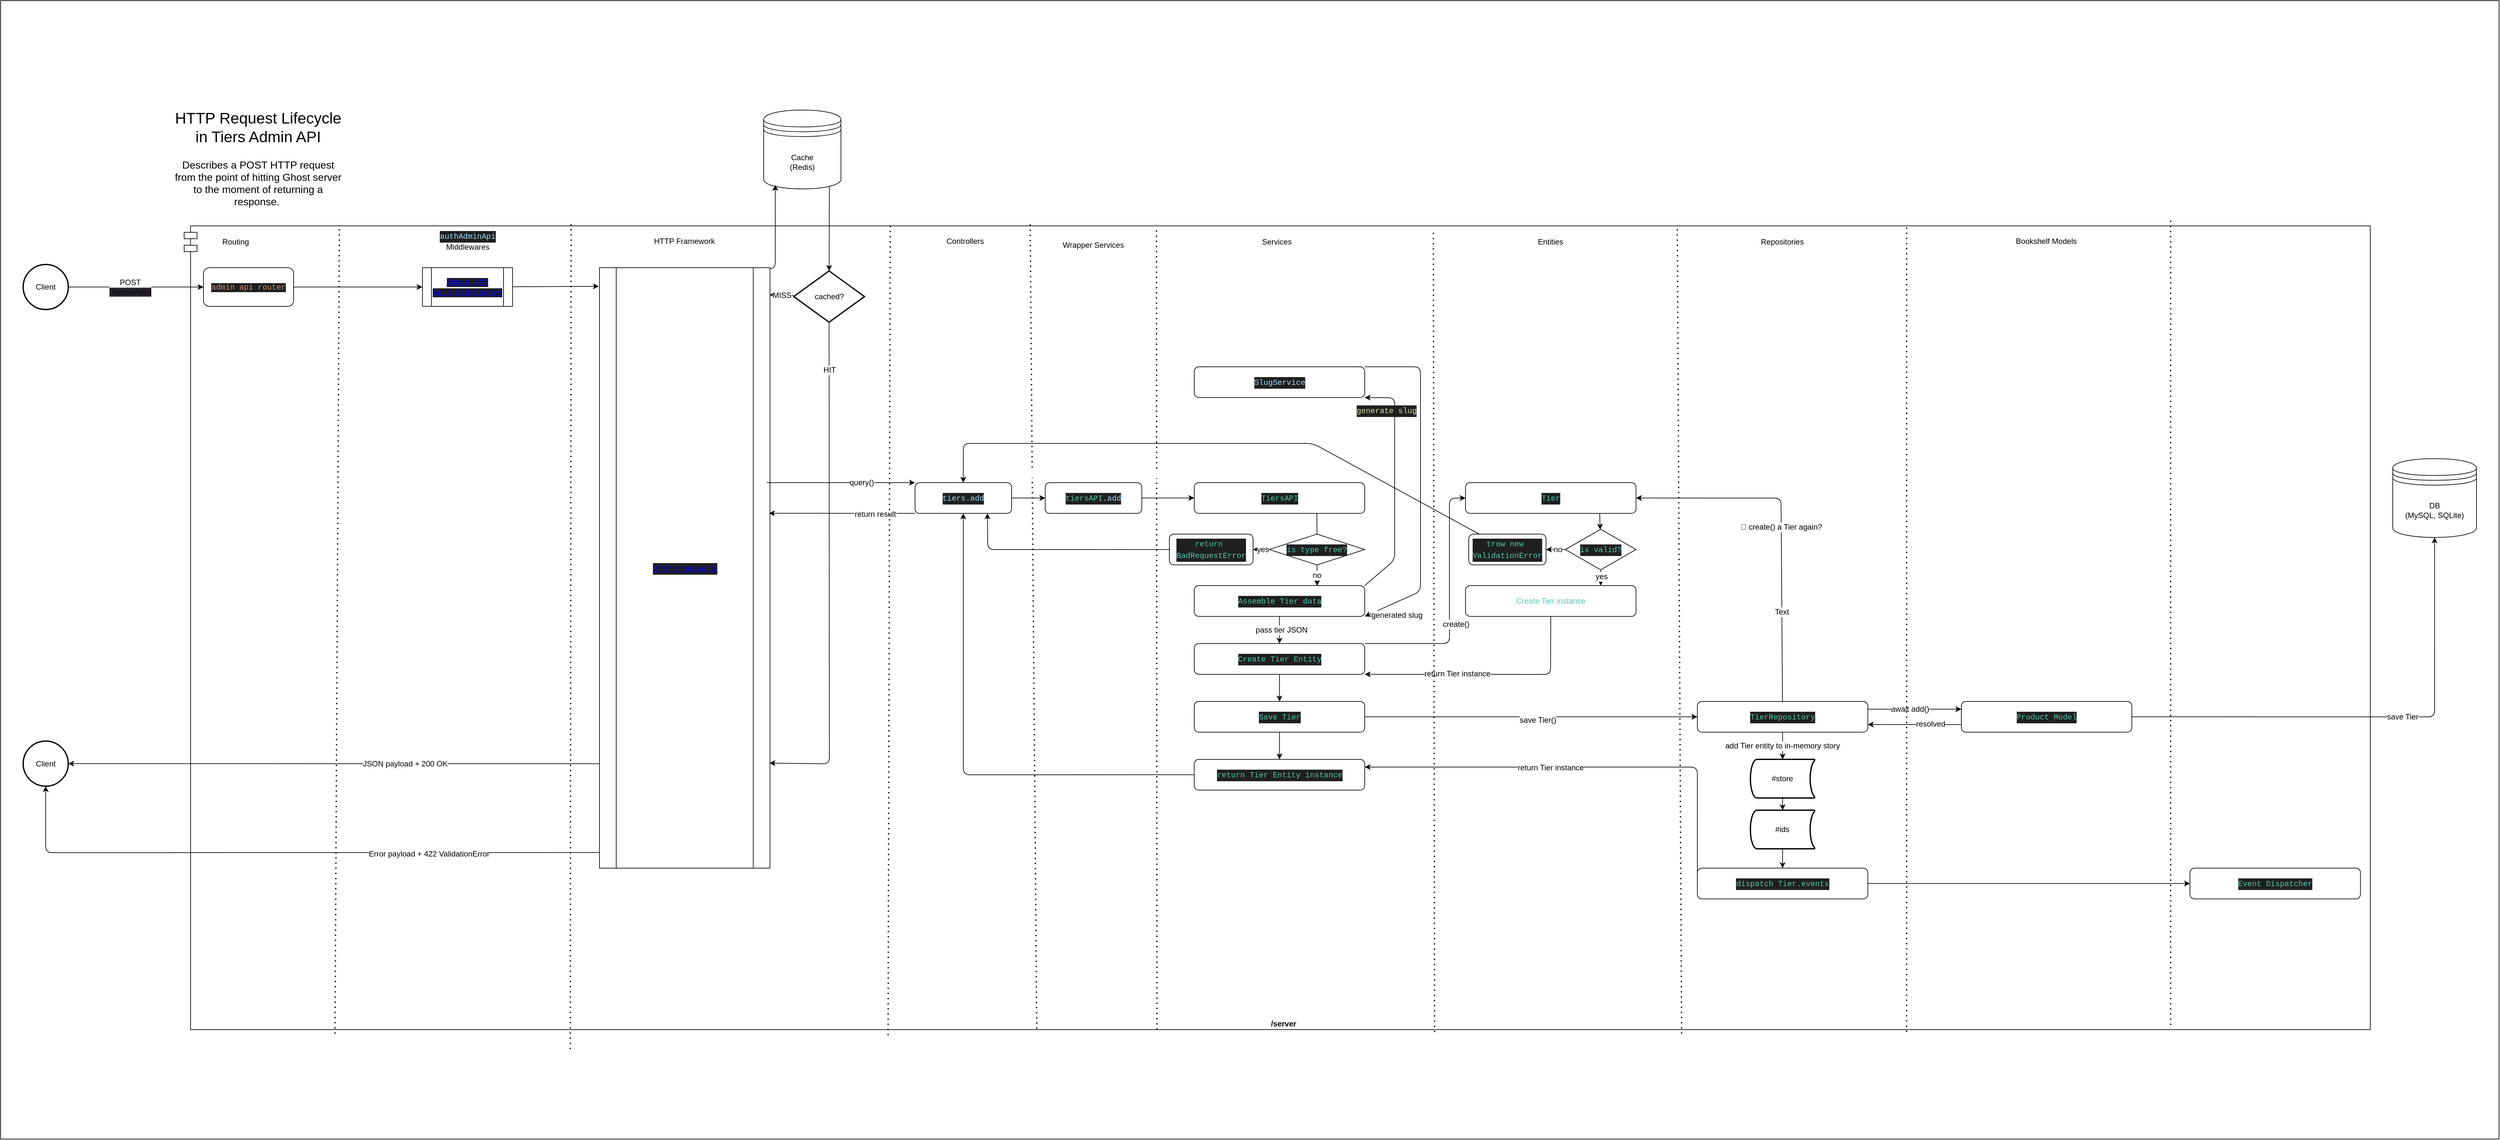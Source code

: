 <mxfile>
    <diagram id="Q2BgrTvw5muccqVEsE5E" name="Top Level (POST Tiers API)">
        <mxGraphModel dx="1671" dy="2118" grid="0" gridSize="10" guides="1" tooltips="1" connect="1" arrows="1" fold="1" page="1" pageScale="1" pageWidth="827" pageHeight="1169" math="0" shadow="0">
            <root>
                <mxCell id="0"/>
                <mxCell id="1" parent="0"/>
                <mxCell id="4" value="" style="rounded=0;whiteSpace=wrap;html=1;fontStyle=1;movable=1;resizable=1;rotatable=1;deletable=1;editable=1;connectable=1;" parent="1" vertex="1">
                    <mxGeometry y="-1169" width="3880" height="1769" as="geometry"/>
                </mxCell>
                <mxCell id="2" value="&lt;font style=&quot;&quot;&gt;&lt;span style=&quot;font-size: 24px;&quot;&gt;HTTP Request Lifecycle in Tiers Admin API&lt;/span&gt;&lt;br&gt;&lt;font size=&quot;3&quot;&gt;&lt;br&gt;Describes a POST HTTP request from the point of hitting Ghost server to the moment of returning a response.&amp;nbsp;&lt;/font&gt;&lt;br&gt;&lt;/font&gt;" style="text;html=1;strokeColor=none;fillColor=none;align=center;verticalAlign=middle;whiteSpace=wrap;rounded=0;movable=1;resizable=1;rotatable=1;deletable=1;editable=1;connectable=1;" parent="1" vertex="1">
                    <mxGeometry x="265" y="-989" width="270" height="130" as="geometry"/>
                </mxCell>
                <mxCell id="24" value="/server" style="shape=module;align=left;spacingLeft=20;align=center;verticalAlign=bottom;horizontal=1;movable=1;resizable=1;rotatable=1;deletable=1;editable=1;connectable=1;fontStyle=1;container=0;" parent="1" vertex="1">
                    <mxGeometry x="285" y="-819" width="3395" height="1249" as="geometry"/>
                </mxCell>
                <mxCell id="25" value="DB&lt;br&gt;(MySQL, SQLite)" style="shape=datastore;whiteSpace=wrap;html=1;shadow=0;fontSize=12;movable=1;resizable=1;rotatable=1;deletable=1;editable=1;connectable=1;" parent="1" vertex="1">
                    <mxGeometry x="3714.96" y="-457.36" width="130" height="122.5" as="geometry"/>
                </mxCell>
                <mxCell id="98" style="edgeStyle=none;html=1;fontSize=12;movable=1;resizable=1;rotatable=1;deletable=1;editable=1;connectable=1;" parent="1" source="26" target="32" edge="1">
                    <mxGeometry relative="1" as="geometry">
                        <mxPoint x="149" y="-724" as="targetPoint"/>
                    </mxGeometry>
                </mxCell>
                <mxCell id="105" value="POST&lt;br&gt;&lt;span style=&quot;background-color: rgb(42, 37, 47);&quot;&gt;&amp;nbsp;/admin/tiers&lt;/span&gt;" style="edgeLabel;html=1;align=center;verticalAlign=middle;resizable=1;points=[];fontSize=12;movable=1;rotatable=1;deletable=1;editable=1;connectable=1;" parent="98" vertex="1" connectable="0">
                    <mxGeometry x="-0.129" y="4" relative="1" as="geometry">
                        <mxPoint x="4" y="4" as="offset"/>
                    </mxGeometry>
                </mxCell>
                <mxCell id="26" value="Client" style="strokeWidth=2;html=1;shape=mxgraph.flowchart.start_2;whiteSpace=wrap;shadow=0;fontSize=12;movable=1;resizable=1;rotatable=1;deletable=1;editable=1;connectable=1;" parent="1" vertex="1">
                    <mxGeometry x="35" y="-759" width="70" height="70" as="geometry"/>
                </mxCell>
                <mxCell id="27" value="Client" style="strokeWidth=2;html=1;shape=mxgraph.flowchart.start_2;whiteSpace=wrap;shadow=0;fontSize=12;movable=1;resizable=1;rotatable=1;deletable=1;editable=1;connectable=1;" parent="1" vertex="1">
                    <mxGeometry x="35" y="-18.32" width="70" height="70" as="geometry"/>
                </mxCell>
                <mxCell id="54" value="" style="edgeStyle=none;html=1;fontSize=12;movable=1;resizable=1;rotatable=1;deletable=1;editable=1;connectable=1;" parent="1" source="32" target="e52kzxB7HHPr2zK-y2Dc-261" edge="1">
                    <mxGeometry relative="1" as="geometry">
                        <mxPoint x="552" y="-724" as="targetPoint"/>
                    </mxGeometry>
                </mxCell>
                <mxCell id="32" value="&lt;span style=&quot;color: rgb(206, 145, 120); font-family: Menlo, Monaco, &amp;quot;Courier New&amp;quot;, monospace; background-color: rgb(31, 31, 31);&quot;&gt;admin api router&lt;/span&gt;" style="rounded=1;whiteSpace=wrap;html=1;shadow=0;fontFamily=Helvetica;fontSize=12;fontColor=default;align=center;strokeColor=default;fillColor=default;movable=1;resizable=1;rotatable=1;deletable=1;editable=1;connectable=1;" parent="1" vertex="1">
                    <mxGeometry x="315" y="-754" width="140" height="60" as="geometry"/>
                </mxCell>
                <mxCell id="36" value="Routing&lt;br&gt;" style="text;html=1;strokeColor=none;fillColor=none;align=center;verticalAlign=middle;whiteSpace=wrap;rounded=0;shadow=0;fontSize=12;movable=1;resizable=1;rotatable=1;deletable=1;editable=1;connectable=1;" parent="1" vertex="1">
                    <mxGeometry x="335" y="-809" width="60" height="30" as="geometry"/>
                </mxCell>
                <mxCell id="96" style="edgeStyle=none;html=1;fontSize=12;exitX=0.85;exitY=0.95;exitDx=0;exitDy=0;exitPerimeter=0;movable=1;resizable=1;rotatable=1;deletable=1;editable=1;connectable=1;" parent="1" source="93" target="95" edge="1">
                    <mxGeometry relative="1" as="geometry"/>
                </mxCell>
                <mxCell id="93" value="Cache&lt;br&gt;(Redis)" style="shape=datastore;whiteSpace=wrap;html=1;shadow=0;fontSize=12;movable=1;resizable=1;rotatable=1;deletable=1;editable=1;connectable=1;" parent="1" vertex="1">
                    <mxGeometry x="1185" y="-999" width="120" height="122.5" as="geometry"/>
                </mxCell>
                <mxCell id="94" style="edgeStyle=none;html=1;entryX=0.15;entryY=0.95;entryDx=0;entryDy=0;fontSize=12;exitX=0.75;exitY=0;exitDx=0;exitDy=0;entryPerimeter=0;movable=1;resizable=1;rotatable=1;deletable=1;editable=1;connectable=1;" parent="1" source="55" target="93" edge="1">
                    <mxGeometry relative="1" as="geometry">
                        <Array as="points">
                            <mxPoint x="1203" y="-752"/>
                        </Array>
                    </mxGeometry>
                </mxCell>
                <mxCell id="100" style="edgeStyle=none;html=1;entryX=1;entryY=0.5;entryDx=0;entryDy=0;entryPerimeter=0;fontSize=12;movable=1;resizable=1;rotatable=1;deletable=1;editable=1;connectable=1;exitX=0;exitY=0.826;exitDx=0;exitDy=0;exitPerimeter=0;" parent="1" source="55" target="27" edge="1">
                    <mxGeometry relative="1" as="geometry">
                        <mxPoint x="891.818" y="16.68" as="sourcePoint"/>
                    </mxGeometry>
                </mxCell>
                <mxCell id="106" value="JSON payload + 200 OK" style="edgeLabel;html=1;align=center;verticalAlign=middle;resizable=1;points=[];fontSize=12;movable=1;rotatable=1;deletable=1;editable=1;connectable=1;" parent="100" vertex="1" connectable="0">
                    <mxGeometry x="0.073" y="-1" relative="1" as="geometry">
                        <mxPoint x="140" y="1" as="offset"/>
                    </mxGeometry>
                </mxCell>
                <mxCell id="252" style="edgeStyle=none;html=1;entryX=0.5;entryY=1;entryDx=0;entryDy=0;entryPerimeter=0;fontSize=12;movable=1;resizable=1;rotatable=1;deletable=1;editable=1;connectable=1;exitX=0.038;exitY=0.974;exitDx=0;exitDy=0;exitPerimeter=0;" parent="1" source="55" target="27" edge="1">
                    <mxGeometry relative="1" as="geometry">
                        <Array as="points">
                            <mxPoint x="70" y="155"/>
                        </Array>
                        <mxPoint x="891.818" y="154.923" as="sourcePoint"/>
                    </mxGeometry>
                </mxCell>
                <mxCell id="253" value="Error payload + 422 ValidationError" style="edgeLabel;html=1;align=center;verticalAlign=middle;resizable=1;points=[];fontSize=12;movable=1;rotatable=1;deletable=1;editable=1;connectable=1;" parent="252" vertex="1" connectable="0">
                    <mxGeometry x="-0.023" y="-3" relative="1" as="geometry">
                        <mxPoint x="200" y="5" as="offset"/>
                    </mxGeometry>
                </mxCell>
                <mxCell id="256" value="save Tier" style="edgeStyle=none;html=1;entryX=0.5;entryY=1;entryDx=0;entryDy=0;fontSize=12;exitX=1;exitY=0.5;exitDx=0;exitDy=0;movable=1;resizable=1;rotatable=1;deletable=1;editable=1;connectable=1;" parent="1" source="nik99VZwXJGvMoDyKyFS-256" target="25" edge="1">
                    <mxGeometry x="0.122" relative="1" as="geometry">
                        <Array as="points">
                            <mxPoint x="3780" y="-56"/>
                        </Array>
                        <mxPoint as="offset"/>
                    </mxGeometry>
                </mxCell>
                <mxCell id="PHDZcG9AAsjzFE-tWNF--264" value="" style="endArrow=none;dashed=1;html=1;dashPattern=1 3;strokeWidth=2;fontSize=12;movable=1;resizable=1;rotatable=1;deletable=1;editable=1;connectable=1;exitX=0.228;exitY=0.921;exitDx=0;exitDy=0;exitPerimeter=0;entryX=0.177;entryY=-0.002;entryDx=0;entryDy=0;entryPerimeter=0;" parent="1" source="4" target="24" edge="1">
                    <mxGeometry width="50" height="50" relative="1" as="geometry">
                        <mxPoint x="838.27" y="704.59" as="sourcePoint"/>
                        <mxPoint x="838" y="-819" as="targetPoint"/>
                    </mxGeometry>
                </mxCell>
                <mxCell id="PHDZcG9AAsjzFE-tWNF--266" value="" style="endArrow=none;dashed=1;html=1;dashPattern=1 3;strokeWidth=2;fontSize=12;movable=1;resizable=1;rotatable=1;deletable=1;editable=1;connectable=1;exitX=0.39;exitY=0.999;exitDx=0;exitDy=0;exitPerimeter=0;entryX=0.387;entryY=-0.002;entryDx=0;entryDy=0;entryPerimeter=0;" parent="1" source="24" target="24" edge="1">
                    <mxGeometry width="50" height="50" relative="1" as="geometry">
                        <mxPoint x="1795" y="440" as="sourcePoint"/>
                        <mxPoint x="1795" y="-819" as="targetPoint"/>
                        <Array as="points"/>
                    </mxGeometry>
                </mxCell>
                <mxCell id="62" value="Controllers" style="text;html=1;strokeColor=none;fillColor=none;align=center;verticalAlign=middle;whiteSpace=wrap;rounded=0;shadow=0;fontSize=12;movable=1;resizable=1;rotatable=1;deletable=1;editable=1;connectable=1;" parent="1" vertex="1">
                    <mxGeometry x="1431.997" y="-825.649" width="132.397" height="60.395" as="geometry"/>
                </mxCell>
                <mxCell id="65" value="HTTP Framework" style="text;html=1;strokeColor=none;fillColor=none;align=center;verticalAlign=middle;whiteSpace=wrap;rounded=0;shadow=0;fontSize=12;movable=1;resizable=1;rotatable=1;deletable=1;editable=1;connectable=1;" parent="1" vertex="1">
                    <mxGeometry x="996.198" y="-825.646" width="132.397" height="60.395" as="geometry"/>
                </mxCell>
                <mxCell id="35" value="&lt;div style=&quot;color: rgb(204, 204, 204); background-color: rgb(31, 31, 31); font-family: Menlo, Monaco, &amp;quot;Courier New&amp;quot;, monospace; line-height: 18px;&quot;&gt;&lt;span style=&quot;color: #9cdcfe;&quot;&gt;authAdminApi&lt;/span&gt;&lt;/div&gt;Middlewares" style="text;html=1;strokeColor=none;fillColor=none;align=center;verticalAlign=middle;whiteSpace=wrap;rounded=0;shadow=0;fontSize=12;movable=1;resizable=1;rotatable=1;deletable=1;editable=1;connectable=1;" parent="1" vertex="1">
                    <mxGeometry x="625.701" y="-825.646" width="198.595" height="60.395" as="geometry"/>
                </mxCell>
                <mxCell id="55" value="&lt;div style=&quot;color: rgb(204, 204, 204); background-color: rgb(31, 31, 31); font-family: Menlo, Monaco, &amp;quot;Courier New&amp;quot;, monospace; line-height: 18px;&quot;&gt;&lt;a href=&quot;data:page/id,6JZK-o0tP2cHMDoMjzkM&quot;&gt;HTTP Framework&lt;/a&gt;&lt;/div&gt;" style="shape=process;whiteSpace=wrap;html=1;backgroundOutline=1;shadow=0;fontFamily=Helvetica;fontSize=12;fontColor=default;align=center;strokeColor=default;fillColor=default;connectable=1;" parent="1" vertex="1">
                    <mxGeometry x="930" y="-754" width="264.79" height="933.05" as="geometry"/>
                </mxCell>
                <mxCell id="107" style="edgeStyle=none;html=1;fontSize=12;exitX=0;exitY=1;exitDx=0;exitDy=0;movable=1;resizable=1;rotatable=1;deletable=1;editable=1;connectable=1;entryX=0.994;entryY=0.409;entryDx=0;entryDy=0;entryPerimeter=0;" parent="1" source="64" target="55" edge="1">
                    <mxGeometry relative="1" as="geometry">
                        <mxPoint x="1155" y="-180" as="targetPoint"/>
                    </mxGeometry>
                </mxCell>
                <mxCell id="250" value="return result" style="edgeLabel;html=1;align=center;verticalAlign=middle;resizable=1;points=[];fontSize=12;movable=1;rotatable=1;deletable=1;editable=1;connectable=1;" parent="107" vertex="1" connectable="0">
                    <mxGeometry x="-0.119" y="2" relative="1" as="geometry">
                        <mxPoint x="38" y="-1" as="offset"/>
                    </mxGeometry>
                </mxCell>
                <mxCell id="64" value="&lt;div style=&quot;color: rgb(204, 204, 204); background-color: rgb(31, 31, 31); font-family: Menlo, Monaco, &amp;quot;Courier New&amp;quot;, monospace; line-height: 18px;&quot;&gt;&lt;span style=&quot;color: #9cdcfe;&quot;&gt;tiers&lt;/span&gt;.&lt;span style=&quot;color: #9cdcfe;&quot;&gt;add&lt;/span&gt;&lt;/div&gt;" style="rounded=1;whiteSpace=wrap;html=1;shadow=0;fontSize=12;movable=1;resizable=1;rotatable=1;deletable=1;editable=1;connectable=1;" parent="1" vertex="1">
                    <mxGeometry x="1420" y="-420" width="150" height="47.81" as="geometry"/>
                </mxCell>
                <mxCell id="66" value="Services" style="text;html=1;strokeColor=none;fillColor=none;align=center;verticalAlign=middle;whiteSpace=wrap;rounded=0;shadow=0;fontSize=12;movable=1;resizable=1;rotatable=1;deletable=1;editable=1;connectable=1;" parent="1" vertex="1">
                    <mxGeometry x="1916.304" y="-824.198" width="132.397" height="60.395" as="geometry"/>
                </mxCell>
                <mxCell id="74" value="Repositories" style="text;html=1;strokeColor=none;fillColor=none;align=center;verticalAlign=middle;whiteSpace=wrap;rounded=0;shadow=0;fontSize=12;movable=1;resizable=1;rotatable=1;deletable=1;editable=1;connectable=1;" parent="1" vertex="1">
                    <mxGeometry x="2701.16" y="-824.198" width="132.397" height="60.395" as="geometry"/>
                </mxCell>
                <mxCell id="83" value="" style="edgeStyle=none;html=1;fontSize=12;" parent="1" edge="1">
                    <mxGeometry relative="1" as="geometry">
                        <mxPoint x="1024.214" y="-506.269" as="sourcePoint"/>
                    </mxGeometry>
                </mxCell>
                <mxCell id="84" value="" style="edgeStyle=none;html=1;fontSize=12;" parent="1" edge="1">
                    <mxGeometry relative="1" as="geometry">
                        <mxPoint x="1024.214" y="-402.675" as="sourcePoint"/>
                    </mxGeometry>
                </mxCell>
                <mxCell id="85" value="" style="edgeStyle=none;html=1;fontSize=12;" parent="1" edge="1">
                    <mxGeometry relative="1" as="geometry">
                        <mxPoint x="1024.214" y="-299.081" as="sourcePoint"/>
                    </mxGeometry>
                </mxCell>
                <mxCell id="90" style="edgeStyle=none;html=1;fontSize=12;exitX=0.982;exitY=0.358;exitDx=0;exitDy=0;entryX=0;entryY=0;entryDx=0;entryDy=0;movable=1;resizable=1;rotatable=1;deletable=1;editable=1;connectable=1;exitPerimeter=0;" parent="1" source="55" target="64" edge="1">
                    <mxGeometry relative="1" as="geometry">
                        <mxPoint x="1156.611" y="-227.363" as="sourcePoint"/>
                    </mxGeometry>
                </mxCell>
                <mxCell id="UyAiPUmZMjGKX1ZLuMdb-256" value="query()" style="edgeLabel;html=1;align=center;verticalAlign=middle;resizable=0;points=[];fontSize=12;" parent="90" vertex="1" connectable="0">
                    <mxGeometry x="0.272" relative="1" as="geometry">
                        <mxPoint as="offset"/>
                    </mxGeometry>
                </mxCell>
                <mxCell id="109" style="edgeStyle=none;html=1;fontSize=12;" parent="1" edge="1">
                    <mxGeometry relative="1" as="geometry">
                        <mxPoint x="1024.214" y="-179.55" as="sourcePoint"/>
                    </mxGeometry>
                </mxCell>
                <mxCell id="104" style="edgeStyle=none;html=1;fontSize=12;" parent="1" edge="1">
                    <mxGeometry relative="1" as="geometry">
                        <mxPoint x="1024.214" y="-79.235" as="sourcePoint"/>
                    </mxGeometry>
                </mxCell>
                <mxCell id="97" value="MISS" style="edgeStyle=none;html=1;fontSize=12;entryX=0.997;entryY=0.045;entryDx=0;entryDy=0;entryPerimeter=0;movable=1;resizable=1;rotatable=1;deletable=1;editable=1;connectable=1;" parent="1" source="95" target="55" edge="1">
                    <mxGeometry x="0.008" relative="1" as="geometry">
                        <mxPoint x="1571.277" y="-609" as="targetPoint"/>
                        <mxPoint as="offset"/>
                    </mxGeometry>
                </mxCell>
                <mxCell id="101" style="edgeStyle=none;html=1;fontSize=12;exitX=0.5;exitY=1;exitDx=0;exitDy=0;exitPerimeter=0;movable=1;resizable=1;rotatable=1;deletable=1;editable=1;connectable=1;entryX=0.997;entryY=0.825;entryDx=0;entryDy=0;entryPerimeter=0;" parent="1" source="95" target="55" edge="1">
                    <mxGeometry relative="1" as="geometry">
                        <Array as="points">
                            <mxPoint x="1287" y="17"/>
                        </Array>
                        <mxPoint x="1190" y="17" as="targetPoint"/>
                    </mxGeometry>
                </mxCell>
                <mxCell id="102" value="HIT" style="edgeLabel;html=1;align=center;verticalAlign=middle;resizable=1;points=[];fontSize=12;movable=1;rotatable=1;deletable=1;editable=1;connectable=1;" parent="101" vertex="1" connectable="0">
                    <mxGeometry x="-0.809" relative="1" as="geometry">
                        <mxPoint as="offset"/>
                    </mxGeometry>
                </mxCell>
                <mxCell id="95" value="cached?" style="strokeWidth=2;html=1;shape=mxgraph.flowchart.decision;whiteSpace=wrap;shadow=0;fontSize=12;movable=1;resizable=1;rotatable=1;deletable=1;editable=1;connectable=1;" parent="1" vertex="1">
                    <mxGeometry x="1231.636" y="-749" width="109.931" height="79.69" as="geometry"/>
                </mxCell>
                <mxCell id="116" value="no" style="edgeStyle=none;html=1;fontSize=12;entryX=0.721;entryY=0.008;entryDx=0;entryDy=0;movable=1;resizable=1;rotatable=1;deletable=1;editable=1;connectable=1;startArrow=none;entryPerimeter=0;" parent="1" source="nik99VZwXJGvMoDyKyFS-276" target="239" edge="1">
                    <mxGeometry relative="1" as="geometry"/>
                </mxCell>
                <mxCell id="178" value="create()" style="edgeStyle=none;html=1;entryX=0;entryY=0.5;entryDx=0;entryDy=0;fontSize=12;exitX=1;exitY=0;exitDx=0;exitDy=0;movable=1;resizable=1;rotatable=1;deletable=1;editable=1;connectable=1;" parent="1" source="120" target="176" edge="1">
                    <mxGeometry x="-0.155" y="-10" relative="1" as="geometry">
                        <Array as="points">
                            <mxPoint x="2250" y="-170"/>
                            <mxPoint x="2250" y="-396"/>
                        </Array>
                        <mxPoint as="offset"/>
                    </mxGeometry>
                </mxCell>
                <mxCell id="111" value="&lt;div style=&quot;background-color: rgb(31, 31, 31); font-family: Menlo, Monaco, &amp;quot;Courier New&amp;quot;, monospace; line-height: 18px;&quot;&gt;&lt;div style=&quot;color: rgb(204, 204, 204); line-height: 18px;&quot;&gt;&lt;span style=&quot;color: #4ec9b0;&quot;&gt;TiersAPI&lt;/span&gt;&lt;/div&gt;&lt;/div&gt;" style="rounded=1;whiteSpace=wrap;html=1;shadow=0;fontSize=12;movable=1;resizable=1;rotatable=1;deletable=1;editable=1;connectable=1;" parent="1" vertex="1">
                    <mxGeometry x="1853.661" y="-420.015" width="264.798" height="47.812" as="geometry"/>
                </mxCell>
                <mxCell id="53" value="" style="edgeStyle=none;html=1;fontSize=12;" parent="1" edge="1">
                    <mxGeometry relative="1" as="geometry">
                        <mxPoint x="649.091" y="-259" as="sourcePoint"/>
                    </mxGeometry>
                </mxCell>
                <mxCell id="52" value="" style="edgeStyle=none;html=1;fontSize=12;" parent="1" edge="1">
                    <mxGeometry relative="1" as="geometry">
                        <mxPoint x="649.091" y="-349" as="sourcePoint"/>
                    </mxGeometry>
                </mxCell>
                <mxCell id="49" value="" style="edgeStyle=none;html=1;fontSize=12;" parent="1" edge="1">
                    <mxGeometry relative="1" as="geometry">
                        <mxPoint x="649.091" y="-586.5" as="targetPoint"/>
                    </mxGeometry>
                </mxCell>
                <mxCell id="118" style="edgeStyle=none;html=1;entryX=0;entryY=0.5;entryDx=0;entryDy=0;fontSize=12;exitX=1;exitY=0.5;exitDx=0;exitDy=0;movable=1;resizable=1;rotatable=1;deletable=1;editable=1;connectable=1;" parent="1" source="115" target="117" edge="1">
                    <mxGeometry relative="1" as="geometry">
                        <Array as="points"/>
                    </mxGeometry>
                </mxCell>
                <mxCell id="119" value="save Tier()" style="edgeLabel;html=1;align=center;verticalAlign=middle;resizable=1;points=[];fontSize=12;movable=1;rotatable=1;deletable=1;editable=1;connectable=1;" parent="118" vertex="1" connectable="0">
                    <mxGeometry x="0.037" y="-5" relative="1" as="geometry">
                        <mxPoint as="offset"/>
                    </mxGeometry>
                </mxCell>
                <mxCell id="248" value="" style="edgeStyle=none;html=1;fontSize=12;movable=1;resizable=1;rotatable=1;deletable=1;editable=1;connectable=1;" parent="1" source="115" target="247" edge="1">
                    <mxGeometry relative="1" as="geometry"/>
                </mxCell>
                <mxCell id="115" value="&lt;div style=&quot;background-color: rgb(31, 31, 31); font-family: Menlo, Monaco, &amp;quot;Courier New&amp;quot;, monospace; line-height: 18px;&quot;&gt;&lt;div style=&quot;line-height: 18px;&quot;&gt;&lt;font color=&quot;#4ec9b0&quot;&gt;Save Tier&lt;/font&gt;&lt;/div&gt;&lt;/div&gt;" style="rounded=1;whiteSpace=wrap;html=1;shadow=0;fontSize=12;movable=1;resizable=1;rotatable=1;deletable=1;editable=1;connectable=1;" parent="1" vertex="1">
                    <mxGeometry x="1853.661" y="-80.015" width="264.798" height="47.812" as="geometry"/>
                </mxCell>
                <mxCell id="255" value="🚨 create() a Tier again?" style="edgeStyle=none;html=1;entryX=1;entryY=0.5;entryDx=0;entryDy=0;fontSize=12;movable=1;resizable=1;rotatable=1;deletable=1;editable=1;connectable=1;" parent="1" source="117" target="176" edge="1">
                    <mxGeometry relative="1" as="geometry">
                        <Array as="points">
                            <mxPoint x="2764.96" y="-396"/>
                        </Array>
                    </mxGeometry>
                </mxCell>
                <mxCell id="nik99VZwXJGvMoDyKyFS-260" value="Text" style="edgeLabel;html=1;align=center;verticalAlign=middle;resizable=0;points=[];fontSize=12;" parent="255" vertex="1" connectable="0">
                    <mxGeometry x="-0.487" relative="1" as="geometry">
                        <mxPoint as="offset"/>
                    </mxGeometry>
                </mxCell>
                <mxCell id="nik99VZwXJGvMoDyKyFS-257" style="edgeStyle=none;html=1;fontSize=12;exitX=1;exitY=0.25;exitDx=0;exitDy=0;" parent="1" source="117" edge="1">
                    <mxGeometry relative="1" as="geometry">
                        <mxPoint x="3044.96" y="-68" as="targetPoint"/>
                    </mxGeometry>
                </mxCell>
                <mxCell id="nik99VZwXJGvMoDyKyFS-259" value="await add()" style="edgeLabel;html=1;align=center;verticalAlign=middle;resizable=0;points=[];fontSize=12;" parent="nik99VZwXJGvMoDyKyFS-257" vertex="1" connectable="0">
                    <mxGeometry x="-0.31" y="-1" relative="1" as="geometry">
                        <mxPoint x="15" y="-1" as="offset"/>
                    </mxGeometry>
                </mxCell>
                <mxCell id="nik99VZwXJGvMoDyKyFS-265" value="add Tier entity to in-memory story" style="edgeStyle=none;html=1;entryX=0.5;entryY=0;entryDx=0;entryDy=0;entryPerimeter=0;fontSize=12;" parent="1" source="117" target="nik99VZwXJGvMoDyKyFS-262" edge="1">
                    <mxGeometry relative="1" as="geometry"/>
                </mxCell>
                <mxCell id="117" value="&lt;div style=&quot;color: rgb(204, 204, 204); background-color: rgb(31, 31, 31); font-family: Menlo, Monaco, &amp;quot;Courier New&amp;quot;, monospace; line-height: 18px;&quot;&gt;&lt;span style=&quot;color: #4ec9b0;&quot;&gt;TierRepository&lt;/span&gt;&lt;/div&gt;" style="rounded=1;whiteSpace=wrap;html=1;shadow=0;fontSize=12;movable=1;resizable=1;rotatable=1;deletable=1;editable=1;connectable=1;" parent="1" vertex="1">
                    <mxGeometry x="2634.963" y="-80.015" width="264.798" height="47.812" as="geometry"/>
                </mxCell>
                <mxCell id="246" value="" style="edgeStyle=none;html=1;fontSize=12;movable=1;resizable=1;rotatable=1;deletable=1;editable=1;connectable=1;" parent="1" source="120" target="115" edge="1">
                    <mxGeometry relative="1" as="geometry"/>
                </mxCell>
                <mxCell id="120" value="&lt;div style=&quot;background-color: rgb(31, 31, 31); font-family: Menlo, Monaco, &amp;quot;Courier New&amp;quot;, monospace; line-height: 18px;&quot;&gt;&lt;div style=&quot;color: rgb(204, 204, 204); line-height: 18px;&quot;&gt;&lt;span style=&quot;color: #4ec9b0;&quot;&gt;Create&amp;nbsp;&lt;/span&gt;&lt;span style=&quot;color: rgb(78, 201, 176);&quot;&gt;Tier Entity&lt;/span&gt;&lt;/div&gt;&lt;/div&gt;" style="rounded=1;whiteSpace=wrap;html=1;shadow=0;fontSize=12;movable=1;resizable=1;rotatable=1;deletable=1;editable=1;connectable=1;" parent="1" vertex="1">
                    <mxGeometry x="1853.661" y="-169.995" width="264.798" height="47.812" as="geometry"/>
                </mxCell>
                <mxCell id="121" value="Entities" style="text;html=1;strokeColor=none;fillColor=none;align=center;verticalAlign=middle;whiteSpace=wrap;rounded=0;shadow=0;fontSize=12;movable=1;resizable=1;rotatable=1;deletable=1;editable=1;connectable=1;" parent="1" vertex="1">
                    <mxGeometry x="2341.157" y="-824.198" width="132.397" height="60.395" as="geometry"/>
                </mxCell>
                <mxCell id="179" style="edgeStyle=none;html=1;fontSize=12;entryX=1;entryY=1;entryDx=0;entryDy=0;movable=1;resizable=1;rotatable=1;deletable=1;editable=1;connectable=1;exitX=0.5;exitY=1;exitDx=0;exitDy=0;" parent="1" source="nik99VZwXJGvMoDyKyFS-285" target="120" edge="1">
                    <mxGeometry relative="1" as="geometry">
                        <mxPoint x="2219.642" y="-370" as="targetPoint"/>
                        <Array as="points">
                            <mxPoint x="2407" y="-122"/>
                        </Array>
                        <mxPoint x="2407" y="-200" as="sourcePoint"/>
                    </mxGeometry>
                </mxCell>
                <mxCell id="254" value="return Tier instance" style="edgeLabel;html=1;align=center;verticalAlign=middle;resizable=1;points=[];fontSize=12;movable=1;rotatable=1;deletable=1;editable=1;connectable=1;" parent="179" vertex="1" connectable="0">
                    <mxGeometry x="0.244" y="-1" relative="1" as="geometry">
                        <mxPoint as="offset"/>
                    </mxGeometry>
                </mxCell>
                <mxCell id="nik99VZwXJGvMoDyKyFS-284" value="" style="edgeStyle=none;html=1;fontSize=12;exitX=0.787;exitY=0.997;exitDx=0;exitDy=0;exitPerimeter=0;" parent="1" source="176" target="nik99VZwXJGvMoDyKyFS-283" edge="1">
                    <mxGeometry relative="1" as="geometry"/>
                </mxCell>
                <mxCell id="176" value="&lt;div style=&quot;background-color: rgb(31, 31, 31); font-family: Menlo, Monaco, &amp;quot;Courier New&amp;quot;, monospace; line-height: 18px;&quot;&gt;&lt;font color=&quot;#4ec9b0&quot;&gt;Tier&lt;/font&gt;&lt;/div&gt;" style="rounded=1;whiteSpace=wrap;html=1;shadow=0;fontSize=12;movable=1;resizable=1;rotatable=1;deletable=1;editable=1;connectable=1;" parent="1" vertex="1">
                    <mxGeometry x="2274.956" y="-420.005" width="264.798" height="47.812" as="geometry"/>
                </mxCell>
                <mxCell id="242" style="edgeStyle=none;html=1;entryX=1;entryY=1;entryDx=0;entryDy=0;fontSize=12;exitX=1;exitY=0;exitDx=0;exitDy=0;movable=1;resizable=1;rotatable=1;deletable=1;editable=1;connectable=1;" parent="1" source="238" target="239" edge="1">
                    <mxGeometry relative="1" as="geometry">
                        <Array as="points">
                            <mxPoint x="2204.96" y="-600"/>
                            <mxPoint x="2204.96" y="-251"/>
                        </Array>
                    </mxGeometry>
                </mxCell>
                <mxCell id="_41fJRCaUpIkuRgYad7l-256" value="generated slug" style="edgeLabel;html=1;align=center;verticalAlign=middle;resizable=0;points=[];fontSize=12;" parent="242" vertex="1" connectable="0">
                    <mxGeometry x="0.879" y="2" relative="1" as="geometry">
                        <mxPoint x="19" y="9" as="offset"/>
                    </mxGeometry>
                </mxCell>
                <mxCell id="238" value="&lt;div style=&quot;background-color: rgb(31, 31, 31); font-family: Menlo, Monaco, &amp;quot;Courier New&amp;quot;, monospace; line-height: 18px;&quot;&gt;&lt;div style=&quot;color: rgb(204, 204, 204); line-height: 18px;&quot;&gt;&lt;div style=&quot;line-height: 18px;&quot;&gt;&lt;span style=&quot;color: #9cdcfe;&quot;&gt;SlugService&lt;/span&gt;&lt;/div&gt;&lt;/div&gt;&lt;/div&gt;" style="rounded=1;whiteSpace=wrap;html=1;shadow=0;fontSize=12;movable=1;resizable=1;rotatable=1;deletable=1;editable=1;connectable=1;" parent="1" vertex="1">
                    <mxGeometry x="1853.661" y="-600.005" width="264.798" height="47.812" as="geometry"/>
                </mxCell>
                <mxCell id="240" value="" style="edgeStyle=none;html=1;fontSize=12;entryX=0.5;entryY=0;entryDx=0;entryDy=0;movable=1;resizable=1;rotatable=1;deletable=1;editable=1;connectable=1;" parent="1" source="239" target="120" edge="1">
                    <mxGeometry relative="1" as="geometry"/>
                </mxCell>
                <mxCell id="244" value="pass tier JSON" style="edgeLabel;html=1;align=center;verticalAlign=middle;resizable=1;points=[];fontSize=12;movable=1;rotatable=1;deletable=1;editable=1;connectable=1;" parent="240" vertex="1" connectable="0">
                    <mxGeometry x="-0.025" y="3" relative="1" as="geometry">
                        <mxPoint as="offset"/>
                    </mxGeometry>
                </mxCell>
                <mxCell id="241" value="&lt;div style=&quot;color: rgb(204, 204, 204); background-color: rgb(31, 31, 31); font-family: Menlo, Monaco, &amp;quot;Courier New&amp;quot;, monospace; line-height: 18px;&quot;&gt;&lt;span style=&quot;color: #dcdcaa;&quot;&gt;generate slug&lt;/span&gt;&lt;/div&gt;" style="edgeStyle=none;html=1;entryX=1;entryY=1;entryDx=0;entryDy=0;fontSize=12;exitX=1;exitY=0;exitDx=0;exitDy=0;movable=1;resizable=1;rotatable=1;deletable=1;editable=1;connectable=1;" parent="1" source="239" target="238" edge="1">
                    <mxGeometry x="0.813" y="20" relative="1" as="geometry">
                        <Array as="points">
                            <mxPoint x="2164.96" y="-300"/>
                            <mxPoint x="2164.96" y="-552"/>
                        </Array>
                        <mxPoint as="offset"/>
                    </mxGeometry>
                </mxCell>
                <mxCell id="239" value="&lt;div style=&quot;background-color: rgb(31, 31, 31); font-family: Menlo, Monaco, &amp;quot;Courier New&amp;quot;, monospace; line-height: 18px;&quot;&gt;&lt;div style=&quot;line-height: 18px;&quot;&gt;&lt;font color=&quot;#4ec9b0&quot;&gt;Assemble Tier data&lt;/font&gt;&lt;/div&gt;&lt;/div&gt;" style="rounded=1;whiteSpace=wrap;html=1;shadow=0;fontSize=12;movable=1;resizable=1;rotatable=1;deletable=1;editable=1;connectable=1;" parent="1" vertex="1">
                    <mxGeometry x="1853.661" y="-259.995" width="264.798" height="47.812" as="geometry"/>
                </mxCell>
                <mxCell id="249" style="edgeStyle=none;html=1;entryX=0.5;entryY=1;entryDx=0;entryDy=0;fontSize=12;exitX=0;exitY=0.5;exitDx=0;exitDy=0;movable=1;resizable=1;rotatable=1;deletable=1;editable=1;connectable=1;" parent="1" source="247" target="64" edge="1">
                    <mxGeometry relative="1" as="geometry">
                        <Array as="points">
                            <mxPoint x="1495" y="34"/>
                        </Array>
                    </mxGeometry>
                </mxCell>
                <mxCell id="247" value="&lt;div style=&quot;background-color: rgb(31, 31, 31); font-family: Menlo, Monaco, &amp;quot;Courier New&amp;quot;, monospace; line-height: 18px;&quot;&gt;&lt;div style=&quot;line-height: 18px;&quot;&gt;&lt;font color=&quot;#4ec9b0&quot;&gt;return Tier Entity instance&lt;/font&gt;&lt;/div&gt;&lt;/div&gt;" style="rounded=1;whiteSpace=wrap;html=1;shadow=0;fontSize=12;movable=1;resizable=1;rotatable=1;deletable=1;editable=1;connectable=1;" parent="1" vertex="1">
                    <mxGeometry x="1853.661" y="9.985" width="264.798" height="47.812" as="geometry"/>
                </mxCell>
                <mxCell id="112" value="&lt;font color=&quot;#ffffff&quot;&gt;&lt;span style=&quot;font-family: Menlo, Monaco, &amp;quot;Courier New&amp;quot;, monospace;&quot;&gt;TiersServiceWrapper&lt;/span&gt;&lt;span style=&quot;font-family: Menlo, Monaco, &amp;quot;Courier New&amp;quot;, monospace;&quot;&gt;.&lt;/span&gt;&lt;span style=&quot;font-family: Menlo, Monaco, &amp;quot;Courier New&amp;quot;, monospace;&quot;&gt;api&lt;/span&gt;&lt;span style=&quot;font-family: Menlo, Monaco, &amp;quot;Courier New&amp;quot;, monospace;&quot;&gt;.&lt;/span&gt;&lt;span style=&quot;font-family: Menlo, Monaco, &amp;quot;Courier New&amp;quot;, monospace;&quot;&gt;add(data)&lt;/span&gt;&lt;/font&gt;" style="edgeStyle=none;html=1;fontSize=12;exitX=1;exitY=0.5;exitDx=0;exitDy=0;entryX=0;entryY=0.5;entryDx=0;entryDy=0;movable=1;resizable=1;rotatable=1;deletable=1;editable=1;connectable=1;" parent="1" source="64" target="IDhuh1PNyhZNT5lTEp-G-258" edge="1">
                    <mxGeometry x="0.848" y="40" relative="1" as="geometry">
                        <mxPoint as="offset"/>
                    </mxGeometry>
                </mxCell>
                <mxCell id="114" value="&lt;div style=&quot;color: rgb(204, 204, 204); background-color: rgb(31, 31, 31); font-family: Menlo, Monaco, &amp;quot;Courier New&amp;quot;, monospace; line-height: 18px;&quot;&gt;&lt;br&gt;&lt;/div&gt;" style="edgeLabel;html=1;align=center;verticalAlign=middle;resizable=1;points=[];fontSize=12;movable=1;rotatable=1;deletable=1;editable=1;connectable=1;" parent="112" vertex="1" connectable="0">
                    <mxGeometry x="-0.103" y="2" relative="1" as="geometry">
                        <mxPoint x="33" y="-39" as="offset"/>
                    </mxGeometry>
                </mxCell>
                <mxCell id="PHDZcG9AAsjzFE-tWNF--267" value="" style="endArrow=none;dashed=1;html=1;dashPattern=1 3;strokeWidth=2;fontSize=12;movable=1;resizable=1;rotatable=1;deletable=1;editable=1;connectable=1;exitX=0.572;exitY=1.003;exitDx=0;exitDy=0;exitPerimeter=0;" parent="1" source="24" edge="1">
                    <mxGeometry width="50" height="50" relative="1" as="geometry">
                        <mxPoint x="2225" y="410" as="sourcePoint"/>
                        <mxPoint x="2225" y="-812.45" as="targetPoint"/>
                        <Array as="points"/>
                    </mxGeometry>
                </mxCell>
                <mxCell id="PHDZcG9AAsjzFE-tWNF--268" value="" style="endArrow=none;dashed=1;html=1;dashPattern=1 3;strokeWidth=2;fontSize=12;movable=1;resizable=1;rotatable=1;deletable=1;editable=1;connectable=1;entryX=0.683;entryY=0;entryDx=0;entryDy=0;entryPerimeter=0;exitX=0.685;exitY=1.005;exitDx=0;exitDy=0;exitPerimeter=0;" parent="1" source="24" target="24" edge="1">
                    <mxGeometry width="50" height="50" relative="1" as="geometry">
                        <mxPoint x="2565" y="430" as="sourcePoint"/>
                        <mxPoint x="2565" y="-825.65" as="targetPoint"/>
                        <Array as="points"/>
                    </mxGeometry>
                </mxCell>
                <mxCell id="PHDZcG9AAsjzFE-tWNF--269" value="" style="endArrow=none;dashed=1;html=1;dashPattern=1 3;strokeWidth=2;fontSize=12;movable=1;resizable=1;rotatable=1;deletable=1;editable=1;connectable=1;exitX=0.322;exitY=1.007;exitDx=0;exitDy=0;exitPerimeter=0;entryX=0.323;entryY=-0.001;entryDx=0;entryDy=0;entryPerimeter=0;" parent="1" source="24" target="24" edge="1">
                    <mxGeometry width="50" height="50" relative="1" as="geometry">
                        <mxPoint x="1375" y="420" as="sourcePoint"/>
                        <mxPoint x="1375" y="-819" as="targetPoint"/>
                    </mxGeometry>
                </mxCell>
                <mxCell id="e52kzxB7HHPr2zK-y2Dc-262" style="edgeStyle=none;html=1;fontSize=12;entryX=-0.004;entryY=0.031;entryDx=0;entryDy=0;entryPerimeter=0;movable=1;resizable=1;rotatable=1;deletable=1;editable=1;connectable=1;" parent="1" source="e52kzxB7HHPr2zK-y2Dc-261" target="55" edge="1">
                    <mxGeometry relative="1" as="geometry"/>
                </mxCell>
                <mxCell id="e52kzxB7HHPr2zK-y2Dc-261" value="&lt;span style=&quot;color: rgb(206, 145, 120); font-family: Menlo, Monaco, &amp;quot;Courier New&amp;quot;, monospace; background-color: rgb(31, 31, 31);&quot;&gt;&lt;a href=&quot;data:page/id,hB0m8oaUB0AHgSYHgwqg&quot;&gt;Admin API &lt;br&gt;Auth Middleware&lt;/a&gt;&lt;/span&gt;" style="shape=process;whiteSpace=wrap;html=1;backgroundOutline=1;shadow=0;fontFamily=Helvetica;fontSize=12;fontColor=default;align=center;strokeColor=default;fillColor=default;connectable=1;" parent="1" vertex="1">
                    <mxGeometry x="655" y="-754" width="140" height="60" as="geometry"/>
                </mxCell>
                <mxCell id="rng5hA5K3BwThacG6xLh-261" value="" style="endArrow=none;dashed=1;html=1;dashPattern=1 3;strokeWidth=2;fontSize=12;movable=1;resizable=1;rotatable=1;deletable=1;editable=1;connectable=1;" parent="1" source="24" edge="1">
                    <mxGeometry width="50" height="50" relative="1" as="geometry">
                        <mxPoint x="515" y="410" as="sourcePoint"/>
                        <mxPoint x="515" y="-819" as="targetPoint"/>
                    </mxGeometry>
                </mxCell>
                <mxCell id="_41fJRCaUpIkuRgYad7l-258" value="" style="endArrow=none;dashed=1;html=1;dashPattern=1 3;strokeWidth=2;fontSize=12;movable=1;resizable=1;rotatable=1;deletable=1;editable=1;connectable=1;" parent="1" edge="1">
                    <mxGeometry width="50" height="50" relative="1" as="geometry">
                        <mxPoint x="2960" y="433.32" as="sourcePoint"/>
                        <mxPoint x="2960" y="-822.33" as="targetPoint"/>
                        <Array as="points"/>
                    </mxGeometry>
                </mxCell>
                <mxCell id="_41fJRCaUpIkuRgYad7l-261" value="" style="endArrow=none;dashed=1;html=1;dashPattern=1 3;strokeWidth=2;fontSize=12;movable=1;resizable=1;rotatable=1;deletable=1;editable=1;connectable=1;exitX=0.069;exitY=1.005;exitDx=0;exitDy=0;exitPerimeter=0;entryX=0.071;entryY=-0.001;entryDx=0;entryDy=0;entryPerimeter=0;elbow=horizontal;" parent="1" source="24" target="24" edge="1">
                    <mxGeometry width="50" height="50" relative="1" as="geometry">
                        <mxPoint x="845.195" y="434.996" as="sourcePoint"/>
                        <mxPoint x="832.815" y="-821.498" as="targetPoint"/>
                        <Array as="points"/>
                    </mxGeometry>
                </mxCell>
                <mxCell id="nik99VZwXJGvMoDyKyFS-263" style="edgeStyle=none;html=1;entryX=1;entryY=0.75;entryDx=0;entryDy=0;fontSize=12;" parent="1" target="117" edge="1">
                    <mxGeometry relative="1" as="geometry">
                        <mxPoint x="3044.96" y="-44" as="sourcePoint"/>
                    </mxGeometry>
                </mxCell>
                <mxCell id="nik99VZwXJGvMoDyKyFS-264" value="resolved" style="edgeLabel;html=1;align=center;verticalAlign=middle;resizable=0;points=[];fontSize=12;" parent="nik99VZwXJGvMoDyKyFS-263" vertex="1" connectable="0">
                    <mxGeometry x="-0.338" y="-1" relative="1" as="geometry">
                        <mxPoint as="offset"/>
                    </mxGeometry>
                </mxCell>
                <mxCell id="nik99VZwXJGvMoDyKyFS-256" value="&lt;div style=&quot;background-color: rgb(31, 31, 31); font-family: Menlo, Monaco, &amp;quot;Courier New&amp;quot;, monospace; line-height: 18px;&quot;&gt;&lt;font color=&quot;#4ec9b0&quot;&gt;Product Model&lt;/font&gt;&lt;/div&gt;" style="rounded=1;whiteSpace=wrap;html=1;shadow=0;fontSize=12;movable=1;resizable=1;rotatable=1;deletable=1;editable=1;connectable=1;" parent="1" vertex="1">
                    <mxGeometry x="3044.963" y="-80.015" width="264.798" height="47.812" as="geometry"/>
                </mxCell>
                <mxCell id="nik99VZwXJGvMoDyKyFS-258" value="Bookshelf Models" style="text;html=1;strokeColor=none;fillColor=none;align=center;verticalAlign=middle;whiteSpace=wrap;rounded=0;shadow=0;fontSize=12;movable=1;resizable=1;rotatable=1;deletable=1;editable=1;connectable=1;" parent="1" vertex="1">
                    <mxGeometry x="3111.16" y="-825.648" width="132.397" height="60.395" as="geometry"/>
                </mxCell>
                <mxCell id="nik99VZwXJGvMoDyKyFS-267" style="edgeStyle=none;html=1;fontSize=12;" parent="1" source="nik99VZwXJGvMoDyKyFS-262" target="nik99VZwXJGvMoDyKyFS-266" edge="1">
                    <mxGeometry relative="1" as="geometry"/>
                </mxCell>
                <mxCell id="nik99VZwXJGvMoDyKyFS-262" value="#store" style="strokeWidth=2;html=1;shape=mxgraph.flowchart.stored_data;whiteSpace=wrap;shadow=0;fontSize=12;" parent="1" vertex="1">
                    <mxGeometry x="2717.36" y="9.98" width="100" height="60" as="geometry"/>
                </mxCell>
                <mxCell id="nik99VZwXJGvMoDyKyFS-271" value="" style="edgeStyle=none;html=1;fontSize=12;" parent="1" source="nik99VZwXJGvMoDyKyFS-266" target="nik99VZwXJGvMoDyKyFS-270" edge="1">
                    <mxGeometry relative="1" as="geometry"/>
                </mxCell>
                <mxCell id="nik99VZwXJGvMoDyKyFS-266" value="#ids" style="strokeWidth=2;html=1;shape=mxgraph.flowchart.stored_data;whiteSpace=wrap;shadow=0;fontSize=12;" parent="1" vertex="1">
                    <mxGeometry x="2717.36" y="89" width="100" height="60" as="geometry"/>
                </mxCell>
                <mxCell id="nik99VZwXJGvMoDyKyFS-268" value="" style="endArrow=none;dashed=1;html=1;dashPattern=1 3;strokeWidth=2;fontSize=12;movable=1;resizable=1;rotatable=1;deletable=1;editable=1;connectable=1;" parent="1" edge="1">
                    <mxGeometry width="50" height="50" relative="1" as="geometry">
                        <mxPoint x="3370" y="422.71" as="sourcePoint"/>
                        <mxPoint x="3370" y="-832.94" as="targetPoint"/>
                        <Array as="points"/>
                    </mxGeometry>
                </mxCell>
                <mxCell id="nik99VZwXJGvMoDyKyFS-269" value="&lt;div style=&quot;font-family: Menlo, Monaco, &amp;quot;Courier New&amp;quot;, monospace; line-height: 18px;&quot;&gt;&lt;font color=&quot;#ffffff&quot;&gt;DomainEvents&lt;/font&gt;&lt;/div&gt;" style="text;html=1;strokeColor=none;fillColor=none;align=center;verticalAlign=middle;whiteSpace=wrap;rounded=0;shadow=0;fontSize=12;movable=1;resizable=1;rotatable=1;deletable=1;editable=1;connectable=1;labelBackgroundColor=none;" parent="1" vertex="1">
                    <mxGeometry x="3466.2" y="-824.198" width="132.397" height="60.395" as="geometry"/>
                </mxCell>
                <mxCell id="nik99VZwXJGvMoDyKyFS-273" style="edgeStyle=none;html=1;fontSize=12;" parent="1" source="nik99VZwXJGvMoDyKyFS-270" target="nik99VZwXJGvMoDyKyFS-272" edge="1">
                    <mxGeometry relative="1" as="geometry"/>
                </mxCell>
                <mxCell id="nik99VZwXJGvMoDyKyFS-274" style="edgeStyle=none;html=1;entryX=1;entryY=0.25;entryDx=0;entryDy=0;fontSize=12;exitX=0;exitY=0.5;exitDx=0;exitDy=0;" parent="1" source="nik99VZwXJGvMoDyKyFS-270" target="247" edge="1">
                    <mxGeometry relative="1" as="geometry">
                        <Array as="points">
                            <mxPoint x="2635" y="22"/>
                        </Array>
                    </mxGeometry>
                </mxCell>
                <mxCell id="nik99VZwXJGvMoDyKyFS-275" value="return Tier instance" style="edgeLabel;html=1;align=center;verticalAlign=middle;resizable=0;points=[];fontSize=12;" parent="nik99VZwXJGvMoDyKyFS-274" vertex="1" connectable="0">
                    <mxGeometry x="-0.011" y="1" relative="1" as="geometry">
                        <mxPoint x="-64" as="offset"/>
                    </mxGeometry>
                </mxCell>
                <mxCell id="nik99VZwXJGvMoDyKyFS-270" value="&lt;div style=&quot;color: rgb(204, 204, 204); background-color: rgb(31, 31, 31); font-family: Menlo, Monaco, &amp;quot;Courier New&amp;quot;, monospace; line-height: 18px;&quot;&gt;&lt;span style=&quot;color: #4ec9b0;&quot;&gt;dispatch Tier.events&lt;/span&gt;&lt;/div&gt;" style="rounded=1;whiteSpace=wrap;html=1;shadow=0;fontSize=12;movable=1;resizable=1;rotatable=1;deletable=1;editable=1;connectable=1;" parent="1" vertex="1">
                    <mxGeometry x="2634.963" y="179.005" width="264.798" height="47.812" as="geometry"/>
                </mxCell>
                <mxCell id="nik99VZwXJGvMoDyKyFS-272" value="&lt;div style=&quot;background-color: rgb(31, 31, 31); font-family: Menlo, Monaco, &amp;quot;Courier New&amp;quot;, monospace; line-height: 18px;&quot;&gt;&lt;font color=&quot;#4ec9b0&quot;&gt;Event Dispatcher&lt;/font&gt;&lt;/div&gt;" style="rounded=1;whiteSpace=wrap;html=1;shadow=0;fontSize=12;movable=1;resizable=1;rotatable=1;deletable=1;editable=1;connectable=1;" parent="1" vertex="1">
                    <mxGeometry x="3400.003" y="179.005" width="264.798" height="47.812" as="geometry"/>
                </mxCell>
                <mxCell id="nik99VZwXJGvMoDyKyFS-277" value="" style="edgeStyle=none;html=1;fontSize=12;entryX=0.5;entryY=0;entryDx=0;entryDy=0;movable=1;resizable=1;rotatable=1;deletable=1;editable=1;connectable=1;endArrow=none;exitX=0.719;exitY=1.002;exitDx=0;exitDy=0;exitPerimeter=0;" parent="1" source="111" target="nik99VZwXJGvMoDyKyFS-276" edge="1">
                    <mxGeometry relative="1" as="geometry">
                        <mxPoint x="2040" y="-370" as="sourcePoint"/>
                        <mxPoint x="1986.06" y="-259.995" as="targetPoint"/>
                        <Array as="points"/>
                    </mxGeometry>
                </mxCell>
                <mxCell id="nik99VZwXJGvMoDyKyFS-278" style="edgeStyle=none;html=1;entryX=0.75;entryY=1;entryDx=0;entryDy=0;fontSize=12;exitX=0;exitY=0.5;exitDx=0;exitDy=0;" parent="1" source="nik99VZwXJGvMoDyKyFS-280" target="64" edge="1">
                    <mxGeometry relative="1" as="geometry">
                        <Array as="points">
                            <mxPoint x="1533" y="-316"/>
                        </Array>
                    </mxGeometry>
                </mxCell>
                <mxCell id="nik99VZwXJGvMoDyKyFS-281" style="edgeStyle=none;html=1;entryX=1;entryY=0.5;entryDx=0;entryDy=0;fontSize=12;" parent="1" source="nik99VZwXJGvMoDyKyFS-276" target="nik99VZwXJGvMoDyKyFS-280" edge="1">
                    <mxGeometry relative="1" as="geometry"/>
                </mxCell>
                <mxCell id="nik99VZwXJGvMoDyKyFS-282" value="yes" style="edgeLabel;html=1;align=center;verticalAlign=middle;resizable=0;points=[];fontSize=12;" parent="nik99VZwXJGvMoDyKyFS-281" vertex="1" connectable="0">
                    <mxGeometry x="-0.21" y="1" relative="1" as="geometry">
                        <mxPoint y="-1" as="offset"/>
                    </mxGeometry>
                </mxCell>
                <mxCell id="nik99VZwXJGvMoDyKyFS-276" value="&lt;div style=&quot;background-color: rgb(31, 31, 31); font-family: Menlo, Monaco, &amp;quot;Courier New&amp;quot;, monospace; line-height: 18px;&quot;&gt;&lt;div style=&quot;line-height: 18px;&quot;&gt;&lt;font color=&quot;#4ec9b0&quot;&gt;is type free?&lt;/font&gt;&lt;/div&gt;&lt;/div&gt;" style="rhombus;whiteSpace=wrap;html=1;shadow=0;fontFamily=Helvetica;fontSize=12;fontColor=default;align=center;strokeColor=default;fillColor=default;connectable=1;" parent="1" vertex="1">
                    <mxGeometry x="1970" y="-340" width="148.46" height="47.81" as="geometry"/>
                </mxCell>
                <mxCell id="nik99VZwXJGvMoDyKyFS-280" value="&lt;div style=&quot;background-color: rgb(31, 31, 31); font-family: Menlo, Monaco, &amp;quot;Courier New&amp;quot;, monospace; line-height: 18px;&quot;&gt;&lt;div style=&quot;color: rgb(204, 204, 204); line-height: 18px;&quot;&gt;&lt;span style=&quot;color: #4ec9b0;&quot;&gt;return&amp;nbsp;&lt;/span&gt;&lt;/div&gt;&lt;div style=&quot;color: rgb(204, 204, 204); line-height: 18px;&quot;&gt;&lt;span style=&quot;color: rgb(78, 201, 176);&quot;&gt;BadRequestError&lt;/span&gt;&lt;/div&gt;&lt;/div&gt;" style="rounded=1;whiteSpace=wrap;html=1;shadow=0;fontSize=12;movable=1;resizable=1;rotatable=1;deletable=1;editable=1;connectable=1;" parent="1" vertex="1">
                    <mxGeometry x="1815" y="-340" width="130" height="47.81" as="geometry"/>
                </mxCell>
                <mxCell id="nik99VZwXJGvMoDyKyFS-286" value="" style="edgeStyle=none;html=1;fontSize=12;entryX=0.793;entryY=0;entryDx=0;entryDy=0;entryPerimeter=0;" parent="1" source="nik99VZwXJGvMoDyKyFS-283" target="nik99VZwXJGvMoDyKyFS-285" edge="1">
                    <mxGeometry relative="1" as="geometry"/>
                </mxCell>
                <mxCell id="nik99VZwXJGvMoDyKyFS-287" value="yes" style="edgeLabel;html=1;align=center;verticalAlign=middle;resizable=0;points=[];fontSize=12;" parent="nik99VZwXJGvMoDyKyFS-286" vertex="1" connectable="0">
                    <mxGeometry x="-0.165" y="1" relative="1" as="geometry">
                        <mxPoint as="offset"/>
                    </mxGeometry>
                </mxCell>
                <mxCell id="nik99VZwXJGvMoDyKyFS-289" value="" style="edgeStyle=none;html=1;fontSize=12;" parent="1" source="nik99VZwXJGvMoDyKyFS-283" target="nik99VZwXJGvMoDyKyFS-288" edge="1">
                    <mxGeometry relative="1" as="geometry"/>
                </mxCell>
                <mxCell id="nik99VZwXJGvMoDyKyFS-290" value="no" style="edgeLabel;html=1;align=center;verticalAlign=middle;resizable=0;points=[];fontSize=12;" parent="nik99VZwXJGvMoDyKyFS-289" vertex="1" connectable="0">
                    <mxGeometry x="-0.2" relative="1" as="geometry">
                        <mxPoint as="offset"/>
                    </mxGeometry>
                </mxCell>
                <mxCell id="nik99VZwXJGvMoDyKyFS-283" value="&lt;div style=&quot;background-color: rgb(31, 31, 31); font-family: Menlo, Monaco, &amp;quot;Courier New&amp;quot;, monospace; line-height: 18px;&quot;&gt;&lt;font color=&quot;#4ec9b0&quot;&gt;is valid?&lt;/font&gt;&lt;/div&gt;" style="rhombus;whiteSpace=wrap;html=1;shadow=0;fontFamily=Helvetica;fontSize=12;fontColor=default;align=center;strokeColor=default;fillColor=default;connectable=1;" parent="1" vertex="1">
                    <mxGeometry x="2430" y="-347.57" width="109.75" height="62.95" as="geometry"/>
                </mxCell>
                <mxCell id="nik99VZwXJGvMoDyKyFS-285" value="&lt;font color=&quot;#4ec9b0&quot;&gt;Create Tier instance&lt;/font&gt;" style="rounded=1;whiteSpace=wrap;html=1;shadow=0;fontSize=12;movable=1;resizable=1;rotatable=1;deletable=1;editable=1;connectable=1;" parent="1" vertex="1">
                    <mxGeometry x="2274.956" y="-259.995" width="264.798" height="47.812" as="geometry"/>
                </mxCell>
                <mxCell id="nik99VZwXJGvMoDyKyFS-292" style="edgeStyle=none;html=1;entryX=0.5;entryY=0;entryDx=0;entryDy=0;fontSize=12;" parent="1" source="nik99VZwXJGvMoDyKyFS-288" target="64" edge="1">
                    <mxGeometry relative="1" as="geometry">
                        <Array as="points">
                            <mxPoint x="2038" y="-481"/>
                            <mxPoint x="1495" y="-481"/>
                        </Array>
                    </mxGeometry>
                </mxCell>
                <mxCell id="nik99VZwXJGvMoDyKyFS-288" value="&lt;div style=&quot;background-color: rgb(31, 31, 31); font-family: Menlo, Monaco, &amp;quot;Courier New&amp;quot;, monospace; line-height: 18px;&quot;&gt;&lt;font color=&quot;#4ec9b0&quot;&gt;trow new&amp;nbsp;&lt;/font&gt;&lt;/div&gt;&lt;div style=&quot;background-color: rgb(31, 31, 31); font-family: Menlo, Monaco, &amp;quot;Courier New&amp;quot;, monospace; line-height: 18px;&quot;&gt;&lt;span style=&quot;color: rgb(78, 201, 176);&quot;&gt;ValidationError&lt;/span&gt;&lt;/div&gt;" style="rounded=1;whiteSpace=wrap;html=1;shadow=0;fontSize=12;movable=1;resizable=1;rotatable=1;deletable=1;editable=1;connectable=1;" parent="1" vertex="1">
                    <mxGeometry x="2280" y="-340" width="120" height="47.81" as="geometry"/>
                </mxCell>
                <mxCell id="IDhuh1PNyhZNT5lTEp-G-256" value="" style="endArrow=none;dashed=1;html=1;dashPattern=1 3;strokeWidth=2;fontSize=12;movable=1;resizable=1;rotatable=1;deletable=1;editable=1;connectable=1;exitX=0.445;exitY=1;exitDx=0;exitDy=0;exitPerimeter=0;elbow=horizontal;" parent="1" source="24" edge="1">
                    <mxGeometry width="50" height="50" relative="1" as="geometry">
                        <mxPoint x="1609.05" y="428.751" as="sourcePoint"/>
                        <mxPoint x="1795" y="-818" as="targetPoint"/>
                        <Array as="points"/>
                    </mxGeometry>
                </mxCell>
                <mxCell id="IDhuh1PNyhZNT5lTEp-G-257" value="Wrapper Services" style="text;html=1;strokeColor=none;fillColor=none;align=center;verticalAlign=middle;whiteSpace=wrap;rounded=0;shadow=0;fontSize=12;movable=1;resizable=1;rotatable=1;deletable=1;editable=1;connectable=1;" parent="1" vertex="1">
                    <mxGeometry x="1631.004" y="-819.398" width="132.397" height="60.395" as="geometry"/>
                </mxCell>
                <mxCell id="IDhuh1PNyhZNT5lTEp-G-259" value="&lt;span style=&quot;font-family: Menlo, Monaco, &amp;quot;Courier New&amp;quot;, monospace;&quot;&gt;TiersAPI&lt;/span&gt;&lt;span style=&quot;font-family: Menlo, Monaco, &amp;quot;Courier New&amp;quot;, monospace;&quot;&gt;.&lt;/span&gt;&lt;span style=&quot;font-family: Menlo, Monaco, &amp;quot;Courier New&amp;quot;, monospace;&quot;&gt;add(data)&lt;/span&gt;" style="edgeStyle=none;html=1;fontSize=12;fontColor=#FFFFFF;" parent="1" source="IDhuh1PNyhZNT5lTEp-G-258" target="111" edge="1">
                    <mxGeometry x="0.665" y="39" relative="1" as="geometry">
                        <mxPoint as="offset"/>
                    </mxGeometry>
                </mxCell>
                <mxCell id="IDhuh1PNyhZNT5lTEp-G-258" value="&lt;div style=&quot;color: rgb(204, 204, 204); background-color: rgb(31, 31, 31); font-family: Menlo, Monaco, &amp;quot;Courier New&amp;quot;, monospace; line-height: 18px;&quot;&gt;&lt;span style=&quot;color: rgb(78, 201, 176);&quot;&gt;tiersAPI&lt;/span&gt;.&lt;span style=&quot;color: #9cdcfe;&quot;&gt;add&lt;/span&gt;&lt;/div&gt;" style="rounded=1;whiteSpace=wrap;html=1;shadow=0;fontSize=12;movable=1;resizable=1;rotatable=1;deletable=1;editable=1;connectable=1;" parent="1" vertex="1">
                    <mxGeometry x="1622.2" y="-420" width="150" height="47.81" as="geometry"/>
                </mxCell>
            </root>
        </mxGraphModel>
    </diagram>
    <diagram id="uSUhlItqhR1qmIkozQyA" name="PUT /posts Admin API">
        <mxGraphModel dx="1170" dy="1833" grid="0" gridSize="10" guides="1" tooltips="1" connect="1" arrows="1" fold="1" page="1" pageScale="1" pageWidth="827" pageHeight="1169" math="0" shadow="0">
            <root>
                <mxCell id="0"/>
                <mxCell id="1" parent="0"/>
                <mxCell id="dcFLjEP5ImxtAGNK51jD-1" value="" style="rounded=0;whiteSpace=wrap;html=1;fontStyle=1;movable=1;resizable=1;rotatable=1;deletable=1;editable=1;connectable=1;" parent="1" vertex="1">
                    <mxGeometry y="-1169" width="2144" height="1517" as="geometry"/>
                </mxCell>
                <mxCell id="dcFLjEP5ImxtAGNK51jD-2" value="&lt;font style=&quot;&quot;&gt;&lt;span style=&quot;font-size: 24px;&quot;&gt;HTTP Request Lifecycle in Posts Admin API&lt;/span&gt;&lt;br&gt;&lt;font size=&quot;3&quot;&gt;&lt;br&gt;Describes a&amp;nbsp; PUT HTTP request from the point of hitting Ghost server to the moment of returning a response.&amp;nbsp;&lt;/font&gt;&lt;br&gt;&lt;/font&gt;" style="text;html=1;strokeColor=none;fillColor=none;align=center;verticalAlign=middle;whiteSpace=wrap;rounded=0;movable=1;resizable=1;rotatable=1;deletable=1;editable=1;connectable=1;" parent="1" vertex="1">
                    <mxGeometry x="253" y="-1137" width="270" height="130" as="geometry"/>
                </mxCell>
                <mxCell id="dcFLjEP5ImxtAGNK51jD-3" value="/server" style="shape=module;align=left;spacingLeft=20;align=center;verticalAlign=bottom;horizontal=1;movable=1;resizable=1;rotatable=1;deletable=1;editable=1;connectable=1;fontStyle=1;container=0;" parent="1" vertex="1">
                    <mxGeometry x="273" y="-967" width="1500" height="1249" as="geometry"/>
                </mxCell>
                <mxCell id="pMIUNlH3goPez89n6Exv-14" style="edgeStyle=none;html=1;entryX=1;entryY=1;entryDx=0;entryDy=0;labelBackgroundColor=none;fontSize=12;fontColor=#FFFFFF;exitX=0.85;exitY=0.95;exitDx=0;exitDy=0;exitPerimeter=0;" parent="1" source="dcFLjEP5ImxtAGNK51jD-4" target="pMIUNlH3goPez89n6Exv-8" edge="1">
                    <mxGeometry relative="1" as="geometry"/>
                </mxCell>
                <mxCell id="pMIUNlH3goPez89n6Exv-16" value="return post" style="edgeLabel;html=1;align=center;verticalAlign=middle;resizable=0;points=[];fontSize=12;fontColor=#FFFFFF;" parent="pMIUNlH3goPez89n6Exv-14" vertex="1" connectable="0">
                    <mxGeometry x="0.289" y="3" relative="1" as="geometry">
                        <mxPoint as="offset"/>
                    </mxGeometry>
                </mxCell>
                <mxCell id="dcFLjEP5ImxtAGNK51jD-4" value="DB&lt;br&gt;(MySQL, SQLite)" style="shape=datastore;whiteSpace=wrap;html=1;shadow=0;fontSize=12;movable=1;resizable=1;rotatable=1;deletable=1;editable=1;connectable=1;" parent="1" vertex="1">
                    <mxGeometry x="1933.0" y="-184" width="130" height="122.5" as="geometry"/>
                </mxCell>
                <mxCell id="dcFLjEP5ImxtAGNK51jD-5" style="edgeStyle=none;html=1;fontSize=12;movable=1;resizable=1;rotatable=1;deletable=1;editable=1;connectable=1;" parent="1" source="dcFLjEP5ImxtAGNK51jD-7" target="dcFLjEP5ImxtAGNK51jD-10" edge="1">
                    <mxGeometry relative="1" as="geometry">
                        <mxPoint x="137" y="-872" as="targetPoint"/>
                    </mxGeometry>
                </mxCell>
                <mxCell id="dcFLjEP5ImxtAGNK51jD-6" value="PUT&lt;br&gt;&lt;span style=&quot;background-color: rgb(42, 37, 47);&quot;&gt;&amp;nbsp;/admin/posts&lt;/span&gt;" style="edgeLabel;html=1;align=center;verticalAlign=middle;resizable=1;points=[];fontSize=12;movable=1;rotatable=1;deletable=1;editable=1;connectable=1;" parent="dcFLjEP5ImxtAGNK51jD-5" vertex="1" connectable="0">
                    <mxGeometry x="-0.129" y="4" relative="1" as="geometry">
                        <mxPoint x="4" y="4" as="offset"/>
                    </mxGeometry>
                </mxCell>
                <mxCell id="dcFLjEP5ImxtAGNK51jD-7" value="Client" style="strokeWidth=2;html=1;shape=mxgraph.flowchart.start_2;whiteSpace=wrap;shadow=0;fontSize=12;movable=1;resizable=1;rotatable=1;deletable=1;editable=1;connectable=1;" parent="1" vertex="1">
                    <mxGeometry x="23" y="-907" width="70" height="70" as="geometry"/>
                </mxCell>
                <mxCell id="dcFLjEP5ImxtAGNK51jD-8" value="Client" style="strokeWidth=2;html=1;shape=mxgraph.flowchart.start_2;whiteSpace=wrap;shadow=0;fontSize=12;movable=1;resizable=1;rotatable=1;deletable=1;editable=1;connectable=1;" parent="1" vertex="1">
                    <mxGeometry x="23" y="-702.0" width="70" height="70" as="geometry"/>
                </mxCell>
                <mxCell id="dcFLjEP5ImxtAGNK51jD-9" value="" style="edgeStyle=none;html=1;fontSize=12;movable=1;resizable=1;rotatable=1;deletable=1;editable=1;connectable=1;" parent="1" source="dcFLjEP5ImxtAGNK51jD-10" target="dcFLjEP5ImxtAGNK51jD-72" edge="1">
                    <mxGeometry relative="1" as="geometry">
                        <mxPoint x="540" y="-872" as="targetPoint"/>
                    </mxGeometry>
                </mxCell>
                <mxCell id="dcFLjEP5ImxtAGNK51jD-10" value="&lt;span style=&quot;color: rgb(206, 145, 120); font-family: Menlo, Monaco, &amp;quot;Courier New&amp;quot;, monospace; background-color: rgb(31, 31, 31);&quot;&gt;admin api router&lt;/span&gt;" style="rounded=1;whiteSpace=wrap;html=1;shadow=0;fontFamily=Helvetica;fontSize=12;fontColor=default;align=center;strokeColor=default;fillColor=default;movable=1;resizable=1;rotatable=1;deletable=1;editable=1;connectable=1;" parent="1" vertex="1">
                    <mxGeometry x="303" y="-902" width="140" height="60" as="geometry"/>
                </mxCell>
                <mxCell id="dcFLjEP5ImxtAGNK51jD-11" value="Routing/middleware/framework" style="text;html=1;strokeColor=none;fillColor=none;align=center;verticalAlign=middle;whiteSpace=wrap;rounded=0;shadow=0;fontSize=12;movable=1;resizable=1;rotatable=1;deletable=1;editable=1;connectable=1;" parent="1" vertex="1">
                    <mxGeometry x="358" y="-957" width="60" height="30" as="geometry"/>
                </mxCell>
                <mxCell id="dcFLjEP5ImxtAGNK51jD-15" style="edgeStyle=none;html=1;fontSize=12;movable=1;resizable=1;rotatable=1;deletable=1;editable=1;connectable=1;exitX=0;exitY=0.25;exitDx=0;exitDy=0;entryX=0.953;entryY=0.294;entryDx=0;entryDy=0;entryPerimeter=0;" parent="1" source="dcFLjEP5ImxtAGNK51jD-25" target="dcFLjEP5ImxtAGNK51jD-8" edge="1">
                    <mxGeometry relative="1" as="geometry">
                        <mxPoint x="879.818" y="-131.32" as="sourcePoint"/>
                        <mxPoint x="121" y="-679" as="targetPoint"/>
                    </mxGeometry>
                </mxCell>
                <mxCell id="dcFLjEP5ImxtAGNK51jD-16" value="JSON payload + 200 OK" style="edgeLabel;html=1;align=center;verticalAlign=middle;resizable=1;points=[];fontSize=12;movable=1;rotatable=1;deletable=1;editable=1;connectable=1;" parent="dcFLjEP5ImxtAGNK51jD-15" vertex="1" connectable="0">
                    <mxGeometry x="0.073" y="-1" relative="1" as="geometry">
                        <mxPoint x="24" as="offset"/>
                    </mxGeometry>
                </mxCell>
                <mxCell id="dcFLjEP5ImxtAGNK51jD-17" style="edgeStyle=none;html=1;entryX=0.97;entryY=0.723;entryDx=0;entryDy=0;entryPerimeter=0;fontSize=12;movable=1;resizable=1;rotatable=1;deletable=1;editable=1;connectable=1;exitX=0;exitY=0.75;exitDx=0;exitDy=0;" parent="1" source="dcFLjEP5ImxtAGNK51jD-25" target="dcFLjEP5ImxtAGNK51jD-8" edge="1">
                    <mxGeometry relative="1" as="geometry">
                        <Array as="points"/>
                        <mxPoint x="879.818" y="6.923" as="sourcePoint"/>
                    </mxGeometry>
                </mxCell>
                <mxCell id="dcFLjEP5ImxtAGNK51jD-18" value="Error payload + 422 ValidationError" style="edgeLabel;html=1;align=center;verticalAlign=middle;resizable=1;points=[];fontSize=12;movable=1;rotatable=1;deletable=1;editable=1;connectable=1;" parent="dcFLjEP5ImxtAGNK51jD-17" vertex="1" connectable="0">
                    <mxGeometry x="-0.023" y="-3" relative="1" as="geometry">
                        <mxPoint x="5" y="15" as="offset"/>
                    </mxGeometry>
                </mxCell>
                <mxCell id="dcFLjEP5ImxtAGNK51jD-21" value="" style="endArrow=none;dashed=1;html=1;dashPattern=1 3;strokeWidth=2;fontSize=12;movable=1;resizable=1;rotatable=1;deletable=1;editable=1;connectable=1;exitX=0.732;exitY=1.002;exitDx=0;exitDy=0;exitPerimeter=0;" parent="1" source="dcFLjEP5ImxtAGNK51jD-3" edge="1">
                    <mxGeometry width="50" height="50" relative="1" as="geometry">
                        <mxPoint x="1783" y="292" as="sourcePoint"/>
                        <mxPoint x="1369" y="-969" as="targetPoint"/>
                        <Array as="points"/>
                    </mxGeometry>
                </mxCell>
                <mxCell id="dcFLjEP5ImxtAGNK51jD-22" value="Controllers" style="text;html=1;strokeColor=none;fillColor=none;align=center;verticalAlign=middle;whiteSpace=wrap;rounded=0;shadow=0;fontSize=12;movable=1;resizable=1;rotatable=1;deletable=1;editable=1;connectable=1;" parent="1" vertex="1">
                    <mxGeometry x="538.807" y="-967.399" width="132.397" height="60.395" as="geometry"/>
                </mxCell>
                <mxCell id="dcFLjEP5ImxtAGNK51jD-25" value="&lt;div style=&quot;color: rgb(204, 204, 204); background-color: rgb(31, 31, 31); font-family: Menlo, Monaco, &amp;quot;Courier New&amp;quot;, monospace; line-height: 18px;&quot;&gt;&lt;a href=&quot;data:page/id,6JZK-o0tP2cHMDoMjzkM&quot;&gt;HTTP Framework&lt;/a&gt;&lt;/div&gt;" style="shape=process;whiteSpace=wrap;html=1;backgroundOutline=1;shadow=0;fontFamily=Helvetica;fontSize=12;fontColor=default;align=center;strokeColor=default;fillColor=default;connectable=1;" parent="1" vertex="1">
                    <mxGeometry x="303" y="-697" width="140" height="60" as="geometry"/>
                </mxCell>
                <mxCell id="dcFLjEP5ImxtAGNK51jD-26" style="edgeStyle=none;html=1;fontSize=12;exitX=0;exitY=1;exitDx=0;exitDy=0;movable=1;resizable=1;rotatable=1;deletable=1;editable=1;connectable=1;entryX=1;entryY=1;entryDx=0;entryDy=0;" parent="1" source="dcFLjEP5ImxtAGNK51jD-28" target="dcFLjEP5ImxtAGNK51jD-25" edge="1">
                    <mxGeometry relative="1" as="geometry">
                        <mxPoint x="1143" y="-328" as="targetPoint"/>
                    </mxGeometry>
                </mxCell>
                <mxCell id="dcFLjEP5ImxtAGNK51jD-27" value="return result" style="edgeLabel;html=1;align=center;verticalAlign=middle;resizable=1;points=[];fontSize=12;movable=1;rotatable=1;deletable=1;editable=1;connectable=1;" parent="dcFLjEP5ImxtAGNK51jD-26" vertex="1" connectable="0">
                    <mxGeometry x="-0.119" y="2" relative="1" as="geometry">
                        <mxPoint x="3" y="-2" as="offset"/>
                    </mxGeometry>
                </mxCell>
                <mxCell id="dcFLjEP5ImxtAGNK51jD-28" value="&lt;div style=&quot;color: rgb(204, 204, 204); background-color: rgb(31, 31, 31); font-family: Menlo, Monaco, &amp;quot;Courier New&amp;quot;, monospace; line-height: 18px;&quot;&gt;&lt;span style=&quot;color: #9cdcfe;&quot;&gt;posts&lt;/span&gt;.&lt;span style=&quot;color: #9cdcfe;&quot;&gt;edit&lt;/span&gt;&lt;/div&gt;" style="rounded=1;whiteSpace=wrap;html=1;shadow=0;fontSize=12;movable=1;resizable=1;rotatable=1;deletable=1;editable=1;connectable=1;" parent="1" vertex="1">
                    <mxGeometry x="523" y="-697" width="164" height="60" as="geometry"/>
                </mxCell>
                <mxCell id="dcFLjEP5ImxtAGNK51jD-29" value="Wrapper Services" style="text;html=1;strokeColor=none;fillColor=none;align=center;verticalAlign=middle;whiteSpace=wrap;rounded=0;shadow=0;fontSize=12;movable=1;resizable=1;rotatable=1;deletable=1;editable=1;connectable=1;" parent="1" vertex="1">
                    <mxGeometry x="793.004" y="-962.398" width="132.397" height="60.395" as="geometry"/>
                </mxCell>
                <mxCell id="dcFLjEP5ImxtAGNK51jD-31" style="edgeStyle=none;html=1;fontSize=12;entryX=0;entryY=0;entryDx=0;entryDy=0;movable=1;resizable=1;rotatable=1;deletable=1;editable=1;connectable=1;exitX=0.75;exitY=0;exitDx=0;exitDy=0;" parent="1" source="dcFLjEP5ImxtAGNK51jD-25" target="dcFLjEP5ImxtAGNK51jD-28" edge="1">
                    <mxGeometry relative="1" as="geometry">
                        <mxPoint x="445" y="-678" as="sourcePoint"/>
                    </mxGeometry>
                </mxCell>
                <mxCell id="dcFLjEP5ImxtAGNK51jD-32" value="query()" style="edgeLabel;html=1;align=center;verticalAlign=middle;resizable=0;points=[];fontSize=12;" parent="dcFLjEP5ImxtAGNK51jD-31" vertex="1" connectable="0">
                    <mxGeometry x="0.272" relative="1" as="geometry">
                        <mxPoint as="offset"/>
                    </mxGeometry>
                </mxCell>
                <mxCell id="dcFLjEP5ImxtAGNK51jD-37" value="yes" style="edgeStyle=none;html=1;fontSize=12;entryX=0.721;entryY=0.008;entryDx=0;entryDy=0;movable=1;resizable=1;rotatable=1;deletable=1;editable=1;connectable=1;startArrow=none;entryPerimeter=0;" parent="1" source="dcFLjEP5ImxtAGNK51jD-95" target="dcFLjEP5ImxtAGNK51jD-63" edge="1">
                    <mxGeometry relative="1" as="geometry"/>
                </mxCell>
                <mxCell id="dcFLjEP5ImxtAGNK51jD-38" value="edit" style="edgeStyle=none;html=1;entryX=0.021;entryY=0.014;entryDx=0;entryDy=0;fontSize=12;exitX=1;exitY=0;exitDx=0;exitDy=0;movable=1;resizable=1;rotatable=1;deletable=1;editable=1;connectable=1;entryPerimeter=0;" parent="1" source="dcFLjEP5ImxtAGNK51jD-51" target="dcFLjEP5ImxtAGNK51jD-56" edge="1">
                    <mxGeometry x="0.141" y="-13" relative="1" as="geometry">
                        <Array as="points"/>
                        <mxPoint as="offset"/>
                    </mxGeometry>
                </mxCell>
                <mxCell id="JK9P-CyuzxYoot5PyPBl-5" value="" style="edgeStyle=none;html=1;labelBackgroundColor=none;fontSize=12;fontColor=#FFFFFF;exitX=0.75;exitY=1;exitDx=0;exitDy=0;" parent="1" source="dcFLjEP5ImxtAGNK51jD-39" target="dcFLjEP5ImxtAGNK51jD-95" edge="1">
                    <mxGeometry relative="1" as="geometry"/>
                </mxCell>
                <mxCell id="dcFLjEP5ImxtAGNK51jD-39" value="&lt;div style=&quot;background-color: rgb(31, 31, 31); font-family: Menlo, Monaco, &amp;quot;Courier New&amp;quot;, monospace; line-height: 18px;&quot;&gt;&lt;div style=&quot;color: rgb(204, 204, 204); line-height: 18px;&quot;&gt;&lt;div style=&quot;line-height: 18px;&quot;&gt;&lt;span style=&quot;color: #4ec9b0;&quot;&gt;PostsService&lt;/span&gt;&lt;/div&gt;&lt;/div&gt;&lt;/div&gt;" style="rounded=1;whiteSpace=wrap;html=1;shadow=0;fontSize=12;movable=1;resizable=1;rotatable=1;deletable=1;editable=1;connectable=1;" parent="1" vertex="1">
                    <mxGeometry x="1038.001" y="-696.995" width="264.798" height="60" as="geometry"/>
                </mxCell>
                <mxCell id="JK9P-CyuzxYoot5PyPBl-12" value="" style="edgeStyle=none;html=1;labelBackgroundColor=none;fontSize=12;fontColor=#FFFFFF;" parent="1" source="dcFLjEP5ImxtAGNK51jD-43" target="JK9P-CyuzxYoot5PyPBl-11" edge="1">
                    <mxGeometry relative="1" as="geometry"/>
                </mxCell>
                <mxCell id="dcFLjEP5ImxtAGNK51jD-43" value="&lt;div style=&quot;background-color: rgb(31, 31, 31); font-family: Menlo, Monaco, &amp;quot;Courier New&amp;quot;, monospace; line-height: 18px;&quot;&gt;&lt;div style=&quot;line-height: 18px;&quot;&gt;&lt;font color=&quot;#4ec9b0&quot;&gt;newsletter sync&lt;/font&gt;&lt;/div&gt;&lt;/div&gt;" style="rounded=1;whiteSpace=wrap;html=1;shadow=0;fontSize=12;movable=1;resizable=1;rotatable=1;deletable=1;editable=1;connectable=1;" parent="1" vertex="1">
                    <mxGeometry x="1038.001" y="-304.005" width="264.798" height="47.812" as="geometry"/>
                </mxCell>
                <mxCell id="dcFLjEP5ImxtAGNK51jD-50" value="" style="edgeStyle=none;html=1;fontSize=12;movable=1;resizable=1;rotatable=1;deletable=1;editable=1;connectable=1;" parent="1" source="dcFLjEP5ImxtAGNK51jD-51" target="dcFLjEP5ImxtAGNK51jD-43" edge="1">
                    <mxGeometry relative="1" as="geometry"/>
                </mxCell>
                <mxCell id="dcFLjEP5ImxtAGNK51jD-51" value="&lt;div style=&quot;background-color: rgb(31, 31, 31); font-family: Menlo, Monaco, &amp;quot;Courier New&amp;quot;, monospace; line-height: 18px;&quot;&gt;&lt;div style=&quot;line-height: 18px;&quot;&gt;&lt;font color=&quot;#4ec9b0&quot;&gt;Edit Post Model&lt;/font&gt;&lt;/div&gt;&lt;/div&gt;" style="rounded=1;whiteSpace=wrap;html=1;shadow=0;fontSize=12;movable=1;resizable=1;rotatable=1;deletable=1;editable=1;connectable=1;" parent="1" vertex="1">
                    <mxGeometry x="1038.001" y="-393.985" width="264.798" height="47.812" as="geometry"/>
                </mxCell>
                <mxCell id="pMIUNlH3goPez89n6Exv-1" style="edgeStyle=none;html=1;labelBackgroundColor=none;fontSize=12;fontColor=#FFFFFF;exitX=1;exitY=0.75;exitDx=0;exitDy=0;" parent="1" source="pMIUNlH3goPez89n6Exv-19" target="dcFLjEP5ImxtAGNK51jD-4" edge="1">
                    <mxGeometry relative="1" as="geometry"/>
                </mxCell>
                <mxCell id="pMIUNlH3goPez89n6Exv-12" value="persist" style="edgeLabel;html=1;align=center;verticalAlign=middle;resizable=0;points=[];fontSize=12;fontColor=#FFFFFF;" parent="pMIUNlH3goPez89n6Exv-1" vertex="1" connectable="0">
                    <mxGeometry x="-0.04" y="-2" relative="1" as="geometry">
                        <mxPoint as="offset"/>
                    </mxGeometry>
                </mxCell>
                <mxCell id="pMIUNlH3goPez89n6Exv-3" value="" style="edgeStyle=none;html=1;labelBackgroundColor=none;fontSize=12;fontColor=#FFFFFF;" parent="1" source="dcFLjEP5ImxtAGNK51jD-56" target="pMIUNlH3goPez89n6Exv-2" edge="1">
                    <mxGeometry relative="1" as="geometry"/>
                </mxCell>
                <mxCell id="dcFLjEP5ImxtAGNK51jD-56" value="&lt;div style=&quot;background-color: rgb(31, 31, 31); font-family: Menlo, Monaco, &amp;quot;Courier New&amp;quot;, monospace; line-height: 18px;&quot;&gt;&lt;font color=&quot;#4ec9b0&quot;&gt;Post&lt;/font&gt;&lt;/div&gt;" style="rounded=1;whiteSpace=wrap;html=1;shadow=0;fontSize=12;movable=1;resizable=1;rotatable=1;deletable=1;editable=1;connectable=1;" parent="1" vertex="1">
                    <mxGeometry x="1465.996" y="-393.985" width="264.798" height="47.812" as="geometry"/>
                </mxCell>
                <mxCell id="dcFLjEP5ImxtAGNK51jD-60" value="" style="edgeStyle=none;html=1;fontSize=12;entryX=0.5;entryY=0;entryDx=0;entryDy=0;movable=1;resizable=1;rotatable=1;deletable=1;editable=1;connectable=1;" parent="1" source="dcFLjEP5ImxtAGNK51jD-63" target="dcFLjEP5ImxtAGNK51jD-51" edge="1">
                    <mxGeometry relative="1" as="geometry"/>
                </mxCell>
                <mxCell id="JK9P-CyuzxYoot5PyPBl-8" style="edgeStyle=none;html=1;entryX=1;entryY=0.5;entryDx=0;entryDy=0;labelBackgroundColor=none;fontSize=12;fontColor=#FFFFFF;exitX=1;exitY=0.5;exitDx=0;exitDy=0;" parent="1" source="dcFLjEP5ImxtAGNK51jD-63" target="JK9P-CyuzxYoot5PyPBl-7" edge="1">
                    <mxGeometry relative="1" as="geometry">
                        <Array as="points">
                            <mxPoint x="1331" y="-460"/>
                            <mxPoint x="1328" y="-839"/>
                        </Array>
                    </mxGeometry>
                </mxCell>
                <mxCell id="JK9P-CyuzxYoot5PyPBl-9" value="sync" style="edgeLabel;html=1;align=center;verticalAlign=middle;resizable=0;points=[];fontSize=12;fontColor=#FFFFFF;" parent="JK9P-CyuzxYoot5PyPBl-8" vertex="1" connectable="0">
                    <mxGeometry x="0.463" relative="1" as="geometry">
                        <mxPoint as="offset"/>
                    </mxGeometry>
                </mxCell>
                <mxCell id="dcFLjEP5ImxtAGNK51jD-63" value="Posts &amp;lt;&amp;gt; Collections sync&amp;nbsp;" style="rounded=1;whiteSpace=wrap;html=1;shadow=0;fontSize=12;movable=1;resizable=1;rotatable=1;deletable=1;editable=1;connectable=1;" parent="1" vertex="1">
                    <mxGeometry x="1038.001" y="-483.985" width="264.798" height="47.812" as="geometry"/>
                </mxCell>
                <mxCell id="dcFLjEP5ImxtAGNK51jD-64" style="edgeStyle=none;html=1;fontSize=12;exitX=0;exitY=0.5;exitDx=0;exitDy=0;movable=1;resizable=1;rotatable=1;deletable=1;editable=1;connectable=1;" parent="1" source="dcFLjEP5ImxtAGNK51jD-65" target="dcFLjEP5ImxtAGNK51jD-28" edge="1">
                    <mxGeometry relative="1" as="geometry">
                        <Array as="points">
                            <mxPoint x="605" y="63"/>
                        </Array>
                    </mxGeometry>
                </mxCell>
                <mxCell id="dcFLjEP5ImxtAGNK51jD-65" value="&lt;div style=&quot;background-color: rgb(31, 31, 31); font-family: Menlo, Monaco, &amp;quot;Courier New&amp;quot;, monospace; line-height: 18px;&quot;&gt;&lt;div style=&quot;line-height: 18px;&quot;&gt;&lt;font color=&quot;#4ec9b0&quot;&gt;return Post DTO&lt;/font&gt;&lt;/div&gt;&lt;/div&gt;" style="rounded=1;whiteSpace=wrap;html=1;shadow=0;fontSize=12;movable=1;resizable=1;rotatable=1;deletable=1;editable=1;connectable=1;" parent="1" vertex="1">
                    <mxGeometry x="1038.001" y="42.995" width="264.798" height="47.812" as="geometry"/>
                </mxCell>
                <mxCell id="dcFLjEP5ImxtAGNK51jD-66" style="edgeStyle=none;html=1;fontSize=12;exitX=1;exitY=0.25;exitDx=0;exitDy=0;entryX=0;entryY=0.25;entryDx=0;entryDy=0;movable=1;resizable=1;rotatable=1;deletable=1;editable=1;connectable=1;" parent="1" source="dcFLjEP5ImxtAGNK51jD-28" target="JK9P-CyuzxYoot5PyPBl-2" edge="1">
                    <mxGeometry relative="1" as="geometry"/>
                </mxCell>
                <mxCell id="dcFLjEP5ImxtAGNK51jD-67" value="&lt;div style=&quot;color: rgb(204, 204, 204); background-color: rgb(31, 31, 31); font-family: Menlo, Monaco, &amp;quot;Courier New&amp;quot;, monospace; line-height: 18px;&quot;&gt;&lt;div style=&quot;line-height: 18px;&quot;&gt;&lt;span style=&quot;color: #4fc1ff;&quot;&gt;postsService&lt;/span&gt;.&lt;span style=&quot;color: #dcdcaa;&quot;&gt;editPost(frame, cacheE&lt;/span&gt;&lt;span style=&quot;color: rgb(156, 220, 254);&quot;&gt;ventHandler)&lt;/span&gt;&lt;/div&gt;&lt;/div&gt;" style="edgeLabel;html=1;align=center;verticalAlign=middle;resizable=1;points=[];fontSize=12;movable=1;rotatable=1;deletable=1;editable=1;connectable=1;" parent="dcFLjEP5ImxtAGNK51jD-66" vertex="1" connectable="0">
                    <mxGeometry x="-0.103" y="2" relative="1" as="geometry">
                        <mxPoint x="123" y="-33" as="offset"/>
                    </mxGeometry>
                </mxCell>
                <mxCell id="dcFLjEP5ImxtAGNK51jD-70" value="" style="endArrow=none;dashed=1;html=1;dashPattern=1 3;strokeWidth=2;fontSize=12;movable=1;resizable=1;rotatable=1;deletable=1;editable=1;connectable=1;exitX=0.455;exitY=0.999;exitDx=0;exitDy=0;exitPerimeter=0;entryX=0.461;entryY=0;entryDx=0;entryDy=0;entryPerimeter=0;" parent="1" source="dcFLjEP5ImxtAGNK51jD-3" target="dcFLjEP5ImxtAGNK51jD-3" edge="1">
                    <mxGeometry width="50" height="50" relative="1" as="geometry">
                        <mxPoint x="1363" y="272" as="sourcePoint"/>
                        <mxPoint x="1363" y="-967" as="targetPoint"/>
                    </mxGeometry>
                </mxCell>
                <mxCell id="dcFLjEP5ImxtAGNK51jD-71" style="edgeStyle=none;html=1;fontSize=12;entryX=0.5;entryY=0;entryDx=0;entryDy=0;movable=1;resizable=1;rotatable=1;deletable=1;editable=1;connectable=1;" parent="1" source="dcFLjEP5ImxtAGNK51jD-72" target="dcFLjEP5ImxtAGNK51jD-25" edge="1">
                    <mxGeometry relative="1" as="geometry"/>
                </mxCell>
                <mxCell id="dcFLjEP5ImxtAGNK51jD-72" value="&lt;span style=&quot;color: rgb(206, 145, 120); font-family: Menlo, Monaco, &amp;quot;Courier New&amp;quot;, monospace; background-color: rgb(31, 31, 31);&quot;&gt;&lt;a href=&quot;data:page/id,hB0m8oaUB0AHgSYHgwqg&quot;&gt;Admin API &lt;br&gt;Auth Middleware&lt;/a&gt;&lt;/span&gt;" style="shape=process;whiteSpace=wrap;html=1;backgroundOutline=1;shadow=0;fontFamily=Helvetica;fontSize=12;fontColor=default;align=center;strokeColor=default;fillColor=default;connectable=1;" parent="1" vertex="1">
                    <mxGeometry x="303" y="-799" width="140" height="60" as="geometry"/>
                </mxCell>
                <mxCell id="dcFLjEP5ImxtAGNK51jD-73" value="" style="endArrow=none;dashed=1;html=1;dashPattern=1 3;strokeWidth=2;fontSize=12;movable=1;resizable=1;rotatable=1;deletable=1;editable=1;connectable=1;" parent="1" source="dcFLjEP5ImxtAGNK51jD-3" edge="1">
                    <mxGeometry width="50" height="50" relative="1" as="geometry">
                        <mxPoint x="503" y="262" as="sourcePoint"/>
                        <mxPoint x="503" y="-967" as="targetPoint"/>
                    </mxGeometry>
                </mxCell>
                <mxCell id="dcFLjEP5ImxtAGNK51jD-79" value="Bookshelf Models" style="text;html=1;strokeColor=none;fillColor=none;align=center;verticalAlign=middle;whiteSpace=wrap;rounded=0;shadow=0;fontSize=12;movable=1;resizable=1;rotatable=1;deletable=1;editable=1;connectable=1;" parent="1" vertex="1">
                    <mxGeometry x="1497.0" y="-951.998" width="132.397" height="60.395" as="geometry"/>
                </mxCell>
                <mxCell id="dcFLjEP5ImxtAGNK51jD-92" style="edgeStyle=none;html=1;entryX=1;entryY=1;entryDx=0;entryDy=0;fontSize=12;exitX=0;exitY=0.5;exitDx=0;exitDy=0;" parent="1" source="dcFLjEP5ImxtAGNK51jD-96" target="dcFLjEP5ImxtAGNK51jD-28" edge="1">
                    <mxGeometry relative="1" as="geometry">
                        <Array as="points">
                            <mxPoint x="687" y="-571"/>
                        </Array>
                    </mxGeometry>
                </mxCell>
                <mxCell id="dcFLjEP5ImxtAGNK51jD-93" style="edgeStyle=none;html=1;entryX=1;entryY=0.5;entryDx=0;entryDy=0;fontSize=12;" parent="1" source="dcFLjEP5ImxtAGNK51jD-95" target="dcFLjEP5ImxtAGNK51jD-96" edge="1">
                    <mxGeometry relative="1" as="geometry"/>
                </mxCell>
                <mxCell id="dcFLjEP5ImxtAGNK51jD-94" value="no" style="edgeLabel;html=1;align=center;verticalAlign=middle;resizable=0;points=[];fontSize=12;" parent="dcFLjEP5ImxtAGNK51jD-93" vertex="1" connectable="0">
                    <mxGeometry x="-0.21" y="1" relative="1" as="geometry">
                        <mxPoint y="-1" as="offset"/>
                    </mxGeometry>
                </mxCell>
                <mxCell id="dcFLjEP5ImxtAGNK51jD-95" value="&lt;div style=&quot;font-family: Menlo, Monaco, &amp;quot;Courier New&amp;quot;, monospace; line-height: 18px;&quot;&gt;&lt;div style=&quot;line-height: 18px;&quot;&gt;&lt;font style=&quot;&quot; color=&quot;#4ec9b0&quot;&gt;valid email&lt;/font&gt;&lt;/div&gt;&lt;div style=&quot;line-height: 18px;&quot;&gt;&lt;font style=&quot;&quot; color=&quot;#4ec9b0&quot;&gt;segment&lt;/font&gt;&lt;/div&gt;&lt;/div&gt;" style="rhombus;whiteSpace=wrap;html=1;shadow=0;fontFamily=Helvetica;fontSize=12;fontColor=default;align=center;strokeColor=default;fillColor=default;connectable=1;" parent="1" vertex="1">
                    <mxGeometry x="1154.34" y="-606" width="148.46" height="69.82" as="geometry"/>
                </mxCell>
                <mxCell id="dcFLjEP5ImxtAGNK51jD-96" value="&lt;div style=&quot;background-color: rgb(31, 31, 31); font-family: Menlo, Monaco, &amp;quot;Courier New&amp;quot;, monospace; line-height: 18px;&quot;&gt;&lt;div style=&quot;color: rgb(204, 204, 204); line-height: 18px;&quot;&gt;&lt;span style=&quot;color: #4ec9b0;&quot;&gt;return&amp;nbsp;&lt;/span&gt;&lt;/div&gt;&lt;div style=&quot;color: rgb(204, 204, 204); line-height: 18px;&quot;&gt;&lt;span style=&quot;color: rgb(78, 201, 176);&quot;&gt;BadRequestError&lt;/span&gt;&lt;/div&gt;&lt;/div&gt;" style="rounded=1;whiteSpace=wrap;html=1;shadow=0;fontSize=12;movable=1;resizable=1;rotatable=1;deletable=1;editable=1;connectable=1;" parent="1" vertex="1">
                    <mxGeometry x="981" y="-594.99" width="130" height="47.81" as="geometry"/>
                </mxCell>
                <mxCell id="dcFLjEP5ImxtAGNK51jD-105" value="" style="endArrow=none;dashed=1;html=1;dashPattern=1 3;strokeWidth=2;fontSize=12;movable=1;resizable=1;rotatable=1;deletable=1;editable=1;connectable=1;entryX=0.147;entryY=-0.004;entryDx=0;entryDy=0;entryPerimeter=0;elbow=vertical;exitX=0.14;exitY=1;exitDx=0;exitDy=0;exitPerimeter=0;" parent="1" source="dcFLjEP5ImxtAGNK51jD-3" target="dcFLjEP5ImxtAGNK51jD-3" edge="1">
                    <mxGeometry width="50" height="50" relative="1" as="geometry">
                        <mxPoint x="748" y="286" as="sourcePoint"/>
                        <mxPoint x="1369.585" y="-968.249" as="targetPoint"/>
                        <Array as="points"/>
                    </mxGeometry>
                </mxCell>
                <mxCell id="dcFLjEP5ImxtAGNK51jD-107" value="Services" style="text;html=1;strokeColor=none;fillColor=none;align=center;verticalAlign=middle;whiteSpace=wrap;rounded=0;shadow=0;fontSize=12;movable=1;resizable=1;rotatable=1;deletable=1;editable=1;connectable=1;" parent="1" vertex="1">
                    <mxGeometry x="1050.004" y="-962.398" width="132.397" height="60.395" as="geometry"/>
                </mxCell>
                <mxCell id="JK9P-CyuzxYoot5PyPBl-1" value="" style="endArrow=none;dashed=1;html=1;dashPattern=1 3;strokeWidth=2;fontSize=12;movable=1;resizable=1;rotatable=1;deletable=1;editable=1;connectable=1;entryX=0.308;entryY=0;entryDx=0;entryDy=0;entryPerimeter=0;elbow=horizontal;" parent="1" target="dcFLjEP5ImxtAGNK51jD-3" edge="1">
                    <mxGeometry width="50" height="50" relative="1" as="geometry">
                        <mxPoint x="726" y="283" as="sourcePoint"/>
                        <mxPoint x="1369.585" y="-968.249" as="targetPoint"/>
                        <Array as="points"/>
                    </mxGeometry>
                </mxCell>
                <mxCell id="JK9P-CyuzxYoot5PyPBl-3" value="" style="edgeStyle=none;html=1;labelBackgroundColor=none;fontSize=12;fontColor=#FFFFFF;" parent="1" source="JK9P-CyuzxYoot5PyPBl-2" target="dcFLjEP5ImxtAGNK51jD-39" edge="1">
                    <mxGeometry relative="1" as="geometry"/>
                </mxCell>
                <mxCell id="JK9P-CyuzxYoot5PyPBl-2" value="&lt;div style=&quot;color: rgb(204, 204, 204); background-color: rgb(31, 31, 31); font-family: Menlo, Monaco, &amp;quot;Courier New&amp;quot;, monospace; line-height: 18px;&quot;&gt;&lt;span style=&quot;color: #4fc1ff;&quot;&gt;postServiceInstance&lt;/span&gt;&lt;/div&gt;" style="rounded=1;whiteSpace=wrap;html=1;shadow=0;fontSize=12;movable=1;resizable=1;rotatable=1;deletable=1;editable=1;connectable=1;" parent="1" vertex="1">
                    <mxGeometry x="775" y="-697" width="164" height="60" as="geometry"/>
                </mxCell>
                <mxCell id="JK9P-CyuzxYoot5PyPBl-7" value="CollectionsService" style="rounded=1;whiteSpace=wrap;html=1;shadow=0;fontSize=12;movable=1;resizable=1;rotatable=1;deletable=1;editable=1;connectable=1;" parent="1" vertex="1">
                    <mxGeometry x="1038.001" y="-862.995" width="264.798" height="47.812" as="geometry"/>
                </mxCell>
                <mxCell id="JK9P-CyuzxYoot5PyPBl-16" value="" style="edgeStyle=none;html=1;labelBackgroundColor=none;fontSize=12;fontColor=#FFFFFF;" parent="1" source="JK9P-CyuzxYoot5PyPBl-11" target="JK9P-CyuzxYoot5PyPBl-13" edge="1">
                    <mxGeometry relative="1" as="geometry"/>
                </mxCell>
                <mxCell id="JK9P-CyuzxYoot5PyPBl-11" value="&lt;div style=&quot;background-color: rgb(31, 31, 31); font-family: Menlo, Monaco, &amp;quot;Courier New&amp;quot;, monospace; line-height: 18px;&quot;&gt;&lt;div style=&quot;line-height: 18px;&quot;&gt;&lt;font color=&quot;#4ec9b0&quot;&gt;transform model to DTO&lt;/font&gt;&lt;/div&gt;&lt;/div&gt;" style="rounded=1;whiteSpace=wrap;html=1;shadow=0;fontSize=12;movable=1;resizable=1;rotatable=1;deletable=1;editable=1;connectable=1;" parent="1" vertex="1">
                    <mxGeometry x="1038.001" y="-213.995" width="264.798" height="47.812" as="geometry"/>
                </mxCell>
                <mxCell id="JK9P-CyuzxYoot5PyPBl-15" value="" style="edgeStyle=none;html=1;labelBackgroundColor=none;fontSize=12;fontColor=#FFFFFF;entryX=1;entryY=0;entryDx=0;entryDy=0;" parent="1" source="JK9P-CyuzxYoot5PyPBl-13" target="JK9P-CyuzxYoot5PyPBl-7" edge="1">
                    <mxGeometry relative="1" as="geometry">
                        <Array as="points">
                            <mxPoint x="1354" y="-107"/>
                            <mxPoint x="1356" y="-863"/>
                        </Array>
                    </mxGeometry>
                </mxCell>
                <mxCell id="M_8oWuESIliG9mOIYuOa-1" value="get collections" style="edgeLabel;html=1;align=center;verticalAlign=middle;resizable=0;points=[];fontSize=12;fontColor=default;" parent="JK9P-CyuzxYoot5PyPBl-15" vertex="1" connectable="0">
                    <mxGeometry x="-0.711" relative="1" as="geometry">
                        <mxPoint x="-2" y="50" as="offset"/>
                    </mxGeometry>
                </mxCell>
                <mxCell id="JK9P-CyuzxYoot5PyPBl-18" value="" style="edgeStyle=none;html=1;labelBackgroundColor=none;fontSize=12;fontColor=#FFFFFF;" parent="1" source="JK9P-CyuzxYoot5PyPBl-13" target="JK9P-CyuzxYoot5PyPBl-17" edge="1">
                    <mxGeometry relative="1" as="geometry"/>
                </mxCell>
                <mxCell id="JK9P-CyuzxYoot5PyPBl-13" value="&lt;div style=&quot;background-color: rgb(31, 31, 31); font-family: Menlo, Monaco, &amp;quot;Courier New&amp;quot;, monospace; line-height: 18px;&quot;&gt;&lt;div style=&quot;line-height: 18px;&quot;&gt;&lt;font color=&quot;#4ec9b0&quot;&gt;enrich DTO with Collections&lt;/font&gt;&lt;/div&gt;&lt;/div&gt;" style="rounded=1;whiteSpace=wrap;html=1;shadow=0;fontSize=12;movable=1;resizable=1;rotatable=1;deletable=1;editable=1;connectable=1;" parent="1" vertex="1">
                    <mxGeometry x="1038.001" y="-131.005" width="264.798" height="47.812" as="geometry"/>
                </mxCell>
                <mxCell id="JK9P-CyuzxYoot5PyPBl-19" value="" style="edgeStyle=none;html=1;labelBackgroundColor=none;fontSize=12;fontColor=#FFFFFF;" parent="1" source="JK9P-CyuzxYoot5PyPBl-17" target="dcFLjEP5ImxtAGNK51jD-65" edge="1">
                    <mxGeometry relative="1" as="geometry"/>
                </mxCell>
                <mxCell id="JK9P-CyuzxYoot5PyPBl-17" value="&lt;div style=&quot;background-color: rgb(31, 31, 31); font-family: Menlo, Monaco, &amp;quot;Courier New&amp;quot;, monospace; line-height: 18px;&quot;&gt;&lt;div style=&quot;line-height: 18px;&quot;&gt;&lt;font color=&quot;#4ec9b0&quot;&gt;handle Event subscribers &lt;br&gt;(cache invalidation)&lt;/font&gt;&lt;/div&gt;&lt;/div&gt;" style="rounded=1;whiteSpace=wrap;html=1;shadow=0;fontSize=12;movable=1;resizable=1;rotatable=1;deletable=1;editable=1;connectable=1;" parent="1" vertex="1">
                    <mxGeometry x="1038.001" y="-55.995" width="264.798" height="47.812" as="geometry"/>
                </mxCell>
                <mxCell id="pMIUNlH3goPez89n6Exv-6" value="" style="edgeStyle=none;html=1;labelBackgroundColor=none;fontSize=12;fontColor=#FFFFFF;" parent="1" source="pMIUNlH3goPez89n6Exv-2" target="pMIUNlH3goPez89n6Exv-5" edge="1">
                    <mxGeometry relative="1" as="geometry"/>
                </mxCell>
                <mxCell id="pMIUNlH3goPez89n6Exv-2" value="&lt;span style=&quot;color: rgb(78, 201, 176); font-family: Menlo, Monaco, &amp;quot;Courier New&amp;quot;, monospace; background-color: rgb(31, 31, 31);&quot;&gt;🚨&amp;nbsp;&lt;/span&gt;&lt;span style=&quot;color: rgb(78, 201, 176); background-color: rgb(31, 31, 31); font-family: Menlo, Monaco, &amp;quot;Courier New&amp;quot;, monospace;&quot;&gt;filter&amp;nbsp;&lt;br&gt;&lt;/span&gt;&lt;span style=&quot;color: rgb(78, 201, 176); background-color: rgb(31, 31, 31); font-family: Menlo, Monaco, &amp;quot;Courier New&amp;quot;, monospace;&quot;&gt;frame&amp;nbsp;&lt;/span&gt;&lt;span style=&quot;color: rgb(78, 201, 176); background-color: rgb(31, 31, 31); font-family: Menlo, Monaco, &amp;quot;Courier New&amp;quot;, monospace;&quot;&gt;options&amp;nbsp;&lt;/span&gt;&lt;span style=&quot;color: rgb(78, 201, 176); font-family: Menlo, Monaco, &amp;quot;Courier New&amp;quot;, monospace; background-color: rgb(31, 31, 31);&quot;&gt;🚨&lt;/span&gt;&lt;span style=&quot;color: rgb(78, 201, 176); font-family: Menlo, Monaco, &amp;quot;Courier New&amp;quot;, monospace; background-color: rgb(31, 31, 31);&quot;&gt;&lt;br&gt;&lt;/span&gt;" style="rounded=1;whiteSpace=wrap;html=1;shadow=0;fontSize=12;movable=1;resizable=1;rotatable=1;deletable=1;editable=1;connectable=1;" parent="1" vertex="1">
                    <mxGeometry x="1465.996" y="-291.995" width="266" height="47.812" as="geometry"/>
                </mxCell>
                <mxCell id="pMIUNlH3goPez89n6Exv-18" value="" style="edgeStyle=none;html=1;labelBackgroundColor=none;fontSize=12;fontColor=#FFFFFF;" parent="1" source="pMIUNlH3goPez89n6Exv-5" target="pMIUNlH3goPez89n6Exv-7" edge="1">
                    <mxGeometry relative="1" as="geometry"/>
                </mxCell>
                <mxCell id="pMIUNlH3goPez89n6Exv-5" value="&lt;div style=&quot;background-color: rgb(31, 31, 31); font-family: Menlo, Monaco, &amp;quot;Courier New&amp;quot;, monospace; line-height: 18px;&quot;&gt;&lt;font color=&quot;#4ec9b0&quot;&gt;wrap logic into transaction&lt;/font&gt;&lt;/div&gt;" style="rounded=1;whiteSpace=wrap;html=1;shadow=0;fontSize=12;movable=1;resizable=1;rotatable=1;deletable=1;editable=1;connectable=1;" parent="1" vertex="1">
                    <mxGeometry x="1465.996" y="-213.995" width="264.798" height="47.812" as="geometry"/>
                </mxCell>
                <mxCell id="pMIUNlH3goPez89n6Exv-9" value="" style="edgeStyle=none;html=1;labelBackgroundColor=none;fontSize=12;fontColor=#FFFFFF;startArrow=none;" parent="1" source="pMIUNlH3goPez89n6Exv-19" target="pMIUNlH3goPez89n6Exv-8" edge="1">
                    <mxGeometry relative="1" as="geometry"/>
                </mxCell>
                <mxCell id="pMIUNlH3goPez89n6Exv-21" value="" style="edgeStyle=none;html=1;labelBackgroundColor=none;fontSize=12;fontColor=#FFFFFF;" parent="1" source="pMIUNlH3goPez89n6Exv-7" target="pMIUNlH3goPez89n6Exv-19" edge="1">
                    <mxGeometry relative="1" as="geometry"/>
                </mxCell>
                <mxCell id="pMIUNlH3goPez89n6Exv-7" value="&lt;div style=&quot;background-color: rgb(31, 31, 31); font-family: Menlo, Monaco, &amp;quot;Courier New&amp;quot;, monospace; line-height: 18px;&quot;&gt;&lt;font color=&quot;#4ec9b0&quot;&gt;save data through&amp;nbsp;&lt;/font&gt;&lt;/div&gt;&lt;div style=&quot;background-color: rgb(31, 31, 31); font-family: Menlo, Monaco, &amp;quot;Courier New&amp;quot;, monospace; line-height: 18px;&quot;&gt;&lt;span style=&quot;color: rgb(79, 193, 255);&quot;&gt;ghostBookshelf&lt;/span&gt;&lt;span style=&quot;color: rgb(204, 204, 204);&quot;&gt;.&lt;/span&gt;&lt;span style=&quot;color: rgb(78, 201, 176);&quot;&gt;Model&lt;/span&gt;&lt;span style=&quot;color: rgb(204, 204, 204);&quot;&gt;.&lt;/span&gt;&lt;span style=&quot;color: rgb(156, 220, 254);&quot;&gt;edit()&lt;/span&gt;&lt;/div&gt;" style="rounded=1;whiteSpace=wrap;html=1;shadow=0;fontSize=12;movable=1;resizable=1;rotatable=1;deletable=1;editable=1;connectable=1;" parent="1" vertex="1">
                    <mxGeometry x="1465.996" y="-131.005" width="264.798" height="47.812" as="geometry"/>
                </mxCell>
                <mxCell id="pMIUNlH3goPez89n6Exv-10" style="edgeStyle=none;html=1;labelBackgroundColor=none;fontSize=12;fontColor=#FFFFFF;entryX=1;entryY=1;entryDx=0;entryDy=0;exitX=0;exitY=0.5;exitDx=0;exitDy=0;" parent="1" source="pMIUNlH3goPez89n6Exv-8" target="dcFLjEP5ImxtAGNK51jD-51" edge="1">
                    <mxGeometry relative="1" as="geometry">
                        <Array as="points">
                            <mxPoint x="1421" y="200"/>
                            <mxPoint x="1417" y="53"/>
                            <mxPoint x="1415" y="-346"/>
                        </Array>
                    </mxGeometry>
                </mxCell>
                <mxCell id="pMIUNlH3goPez89n6Exv-11" value="return&amp;nbsp;&lt;br&gt;edited post" style="edgeLabel;html=1;align=center;verticalAlign=middle;resizable=0;points=[];fontSize=12;fontColor=#FFFFFF;" parent="pMIUNlH3goPez89n6Exv-10" vertex="1" connectable="0">
                    <mxGeometry x="-0.308" y="-1" relative="1" as="geometry">
                        <mxPoint as="offset"/>
                    </mxGeometry>
                </mxCell>
                <mxCell id="pMIUNlH3goPez89n6Exv-13" style="edgeStyle=none;html=1;labelBackgroundColor=none;fontSize=12;fontColor=#FFFFFF;exitX=1;exitY=0;exitDx=0;exitDy=0;entryX=0.5;entryY=1;entryDx=0;entryDy=0;" parent="1" source="pMIUNlH3goPez89n6Exv-8" target="dcFLjEP5ImxtAGNK51jD-4" edge="1">
                    <mxGeometry relative="1" as="geometry"/>
                </mxCell>
                <mxCell id="pMIUNlH3goPez89n6Exv-15" value="get post" style="edgeLabel;html=1;align=center;verticalAlign=middle;resizable=0;points=[];fontSize=12;fontColor=#FFFFFF;" parent="pMIUNlH3goPez89n6Exv-13" vertex="1" connectable="0">
                    <mxGeometry x="-0.264" y="-2" relative="1" as="geometry">
                        <mxPoint as="offset"/>
                    </mxGeometry>
                </mxCell>
                <mxCell id="pMIUNlH3goPez89n6Exv-8" value="&lt;div style=&quot;background-color: rgb(31, 31, 31); font-family: Menlo, Monaco, &amp;quot;Courier New&amp;quot;, monospace; line-height: 18px;&quot;&gt;&lt;font color=&quot;#4ec9b0&quot;&gt;fetch data through&amp;nbsp;&lt;/font&gt;&lt;/div&gt;&lt;div style=&quot;background-color: rgb(31, 31, 31); font-family: Menlo, Monaco, &amp;quot;Courier New&amp;quot;, monospace; line-height: 18px;&quot;&gt;&lt;font color=&quot;#4ec9b0&quot;&gt;this.&lt;/font&gt;&lt;span style=&quot;color: rgb(220, 220, 170);&quot;&gt;findOne&lt;/span&gt;&lt;/div&gt;" style="rounded=1;whiteSpace=wrap;html=1;shadow=0;fontSize=12;movable=1;resizable=1;rotatable=1;deletable=1;editable=1;connectable=1;" parent="1" vertex="1">
                    <mxGeometry x="1468.996" y="176.005" width="264.798" height="47.812" as="geometry"/>
                </mxCell>
                <mxCell id="pMIUNlH3goPez89n6Exv-19" value="&lt;div style=&quot;background-color: rgb(31, 31, 31); font-family: Menlo, Monaco, &amp;quot;Courier New&amp;quot;, monospace; line-height: 18px;&quot;&gt;&lt;div style=&quot;color: rgb(204, 204, 204); line-height: 18px;&quot;&gt;&lt;img style=&quot;color: rgb(240, 240, 240);&quot; data-stringify-emoji=&quot;:hankey:&quot; data-stringify-type=&quot;emoji&quot; alt=&quot;:hankey:&quot; aria-label=&quot;hankey emoji&quot; src=&quot;https://a.slack-edge.com/production-standard-emoji-assets/14.0/apple-medium/1f4a9@2x.png&quot;&gt;&amp;nbsp;&lt;span style=&quot;color: rgb(220, 220, 170);&quot;&gt;&lt;font style=&quot;font-size: 30px;&quot;&gt;onSaving&lt;/font&gt;&lt;span style=&quot;font-size: 13px;&quot;&gt;&amp;nbsp;&lt;/span&gt;&lt;/span&gt;&lt;img style=&quot;color: rgb(240, 240, 240);&quot; data-stringify-emoji=&quot;:hankey:&quot; data-stringify-type=&quot;emoji&quot; alt=&quot;:hankey:&quot; aria-label=&quot;hankey emoji&quot; src=&quot;https://a.slack-edge.com/production-standard-emoji-assets/14.0/apple-medium/1f4a9@2x.png&quot;&gt;&lt;/div&gt;&lt;/div&gt;" style="rounded=1;whiteSpace=wrap;html=1;shadow=0;fontSize=12;movable=1;resizable=1;rotatable=1;deletable=1;editable=1;connectable=1;align=center;" parent="1" vertex="1">
                    <mxGeometry x="1466" y="-53" width="269" height="185" as="geometry"/>
                </mxCell>
            </root>
        </mxGraphModel>
    </diagram>
    <diagram id="hB0m8oaUB0AHgSYHgwqg" name="Admin API Auth Middleware">
        <mxGraphModel dx="1170" dy="664" grid="1" gridSize="10" guides="1" tooltips="1" connect="1" arrows="1" fold="1" page="1" pageScale="1" pageWidth="827" pageHeight="1169" math="0" shadow="0">
            <root>
                <mxCell id="0"/>
                <mxCell id="1" parent="0"/>
                <mxCell id="huxzlW6ytxG6rv-yBMdn-1" value="/ghost/core/core/server/web/api/endpoints/admin/middleware.js" style="shape=module;align=left;spacingLeft=20;align=center;verticalAlign=bottom;horizontal=1;movable=1;resizable=1;rotatable=1;deletable=1;editable=1;connectable=1;fontStyle=1;container=0;" parent="1" vertex="1">
                    <mxGeometry x="150" y="60" width="440" height="660" as="geometry"/>
                </mxCell>
                <mxCell id="huxzlW6ytxG6rv-yBMdn-4" value="&lt;div style=&quot;color: rgb(204, 204, 204); background-color: rgb(31, 31, 31); font-family: Menlo, Monaco, &amp;quot;Courier New&amp;quot;, monospace; line-height: 18px;&quot;&gt;&lt;span style=&quot;color: #9cdcfe;&quot;&gt;authAdminApi&lt;/span&gt;&lt;/div&gt;Middlewares" style="text;html=1;strokeColor=none;fillColor=none;align=center;verticalAlign=middle;whiteSpace=wrap;rounded=0;shadow=0;fontSize=12;" parent="1" vertex="1">
                    <mxGeometry x="220.002" y="89.997" width="43.884" height="35.921" as="geometry"/>
                </mxCell>
                <mxCell id="huxzlW6ytxG6rv-yBMdn-6" value="&lt;div style=&quot;color: rgb(204, 204, 204); background-color: rgb(31, 31, 31); font-family: Menlo, Monaco, &amp;quot;Courier New&amp;quot;, monospace; line-height: 18px;&quot;&gt;&lt;span style=&quot;color: rgb(240, 240, 240); font-family: Helvetica; background-color: rgb(42, 37, 47);&quot;&gt;HTTP Framework&lt;/span&gt;&lt;br&gt;&lt;/div&gt;" style="rounded=1;whiteSpace=wrap;html=1;shadow=0;fontSize=12;movable=1;resizable=1;rotatable=1;deletable=1;editable=1;connectable=1;" parent="1" vertex="1">
                    <mxGeometry x="630" y="549" width="138.51" height="35.69" as="geometry"/>
                </mxCell>
                <mxCell id="huxzlW6ytxG6rv-yBMdn-42" value="" style="edgeStyle=none;html=1;entryX=0;entryY=0.5;entryDx=0;entryDy=0;fontSize=12;exitX=1;exitY=0.5;exitDx=0;exitDy=0;" parent="1" source="huxzlW6ytxG6rv-yBMdn-33" target="huxzlW6ytxG6rv-yBMdn-6" edge="1">
                    <mxGeometry relative="1" as="geometry">
                        <Array as="points"/>
                    </mxGeometry>
                </mxCell>
                <mxCell id="9V18dZU_cbdhyu5r5zJ3-3" value="next()" style="edgeLabel;html=1;align=center;verticalAlign=middle;resizable=0;points=[];fontSize=12;" parent="huxzlW6ytxG6rv-yBMdn-42" vertex="1" connectable="0">
                    <mxGeometry x="-0.117" relative="1" as="geometry">
                        <mxPoint as="offset"/>
                    </mxGeometry>
                </mxCell>
                <mxCell id="9V18dZU_cbdhyu5r5zJ3-4" value="" style="group" parent="1" vertex="1" connectable="0">
                    <mxGeometry x="290" y="218" width="174.59" height="366.61" as="geometry"/>
                </mxCell>
                <mxCell id="huxzlW6ytxG6rv-yBMdn-33" value="&lt;div style=&quot;color: rgb(204, 204, 204); font-family: Menlo, Monaco, &amp;quot;Courier New&amp;quot;, monospace;&quot;&gt;&lt;span style=&quot;color: rgb(220, 220, 170);&quot;&gt;authorizeAdminApi&lt;/span&gt;&lt;/div&gt;" style="rounded=1;whiteSpace=wrap;html=1;shadow=0;fontFamily=Helvetica;fontSize=12;fontColor=default;align=center;strokeColor=default;fillColor=default;" parent="9V18dZU_cbdhyu5r5zJ3-4" vertex="1">
                    <mxGeometry y="330.92" width="171.91" height="35.69" as="geometry"/>
                </mxCell>
                <mxCell id="huxzlW6ytxG6rv-yBMdn-34" value="&lt;div style=&quot;color: rgb(204, 204, 204); font-family: Menlo, Monaco, &amp;quot;Courier New&amp;quot;, monospace;&quot;&gt;&lt;span style=&quot;color: rgb(220, 220, 170); background-color: rgb(31, 31, 31);&quot;&gt;notImplemented&lt;/span&gt;&lt;br&gt;&lt;/div&gt;" style="rounded=1;whiteSpace=wrap;html=1;shadow=0;fontFamily=Helvetica;fontSize=12;fontColor=default;align=center;strokeColor=default;fillColor=default;" parent="9V18dZU_cbdhyu5r5zJ3-4" vertex="1">
                    <mxGeometry y="277.39" width="171.91" height="35.69" as="geometry"/>
                </mxCell>
                <mxCell id="huxzlW6ytxG6rv-yBMdn-35" value="&lt;div style=&quot;color: rgb(204, 204, 204); font-family: Menlo, Monaco, &amp;quot;Courier New&amp;quot;, monospace;&quot;&gt;&lt;span style=&quot;color: rgb(156, 220, 254); background-color: rgb(31, 31, 31);&quot;&gt;prettyUrls&lt;/span&gt;&lt;br&gt;&lt;/div&gt;" style="rounded=1;whiteSpace=wrap;html=1;shadow=0;fontFamily=Helvetica;fontSize=12;fontColor=default;align=center;strokeColor=default;fillColor=default;" parent="9V18dZU_cbdhyu5r5zJ3-4" vertex="1">
                    <mxGeometry y="223.86" width="171.91" height="35.69" as="geometry"/>
                </mxCell>
                <mxCell id="huxzlW6ytxG6rv-yBMdn-36" value="&lt;div style=&quot;color: rgb(204, 204, 204); font-family: Menlo, Monaco, &amp;quot;Courier New&amp;quot;, monospace;&quot;&gt;&lt;span style=&quot;color: rgb(220, 220, 170); background-color: rgb(31, 31, 31);&quot;&gt;adminSSLAndHostRedirect&lt;/span&gt;&lt;br&gt;&lt;/div&gt;" style="rounded=1;whiteSpace=wrap;html=1;shadow=0;fontFamily=Helvetica;fontSize=12;fontColor=default;align=center;strokeColor=default;fillColor=default;" parent="9V18dZU_cbdhyu5r5zJ3-4" vertex="1">
                    <mxGeometry y="170.33" width="174.59" height="35.69" as="geometry"/>
                </mxCell>
                <mxCell id="huxzlW6ytxG6rv-yBMdn-37" value="&lt;div style=&quot;color: rgb(204, 204, 204); font-family: Menlo, Monaco, &amp;quot;Courier New&amp;quot;, monospace;&quot;&gt;&lt;span style=&quot;color: rgb(156, 220, 254); background-color: rgb(31, 31, 31);&quot;&gt;cors&lt;/span&gt;&lt;br&gt;&lt;/div&gt;" style="rounded=1;whiteSpace=wrap;html=1;shadow=0;fontFamily=Helvetica;fontSize=12;fontColor=default;align=center;strokeColor=default;fillColor=default;container=1;" parent="9V18dZU_cbdhyu5r5zJ3-4" vertex="1">
                    <mxGeometry y="118.28" width="171.91" height="31.72" as="geometry">
                        <mxRectangle x="180" y="318.28" width="70" height="30" as="alternateBounds"/>
                    </mxGeometry>
                </mxCell>
                <mxCell id="huxzlW6ytxG6rv-yBMdn-38" value="&lt;div style=&quot;color: rgb(204, 204, 204); font-family: Menlo, Monaco, &amp;quot;Courier New&amp;quot;, monospace;&quot;&gt;&lt;span style=&quot;color: rgb(220, 220, 170); background-color: rgb(31, 31, 31);&quot;&gt;updateUserLastSeen&lt;/span&gt;&lt;br&gt;&lt;/div&gt;" style="rounded=1;whiteSpace=wrap;html=1;shadow=0;fontFamily=Helvetica;fontSize=12;fontColor=default;align=center;strokeColor=default;fillColor=default;" parent="9V18dZU_cbdhyu5r5zJ3-4" vertex="1">
                    <mxGeometry y="69.22" width="171.91" height="35.69" as="geometry"/>
                </mxCell>
                <mxCell id="huxzlW6ytxG6rv-yBMdn-39" value="" style="group" parent="9V18dZU_cbdhyu5r5zJ3-4" vertex="1" connectable="0">
                    <mxGeometry width="170" height="42.38" as="geometry"/>
                </mxCell>
                <mxCell id="huxzlW6ytxG6rv-yBMdn-40" value="&lt;div style=&quot;color: rgb(204, 204, 204); font-family: Menlo, Monaco, &amp;quot;Courier New&amp;quot;, monospace;&quot;&gt;&lt;span style=&quot;color: rgb(156, 220, 254); background-color: rgb(31, 31, 31);&quot;&gt;authenticateAdminApi&lt;/span&gt;&lt;br&gt;&lt;/div&gt;" style="rounded=1;whiteSpace=wrap;html=1;shadow=0;fontFamily=Helvetica;fontSize=12;fontColor=default;align=center;strokeColor=default;fillColor=default;" parent="huxzlW6ytxG6rv-yBMdn-39" vertex="1">
                    <mxGeometry y="6.692" width="160.0" height="35.688" as="geometry"/>
                </mxCell>
                <mxCell id="huxzlW6ytxG6rv-yBMdn-41" value="&lt;div style=&quot;color: rgb(204, 204, 204); font-family: Menlo, Monaco, &amp;quot;Courier New&amp;quot;, monospace;&quot;&gt;&lt;span style=&quot;color: rgb(156, 220, 254); background-color: rgb(31, 31, 31);&quot;&gt;authenticateAdminApi&lt;/span&gt;&lt;br&gt;&lt;/div&gt;" style="rounded=1;whiteSpace=wrap;html=1;shadow=0;fontFamily=Helvetica;fontSize=12;fontColor=default;align=center;strokeColor=default;fillColor=default;" parent="huxzlW6ytxG6rv-yBMdn-39" vertex="1">
                    <mxGeometry x="10.0" width="160.0" height="35.688" as="geometry"/>
                </mxCell>
                <mxCell id="huxzlW6ytxG6rv-yBMdn-43" value="" style="edgeStyle=none;html=1;fontSize=12;" parent="9V18dZU_cbdhyu5r5zJ3-4" source="huxzlW6ytxG6rv-yBMdn-34" target="huxzlW6ytxG6rv-yBMdn-33" edge="1">
                    <mxGeometry relative="1" as="geometry"/>
                </mxCell>
                <mxCell id="huxzlW6ytxG6rv-yBMdn-44" value="" style="edgeStyle=none;html=1;fontSize=12;" parent="9V18dZU_cbdhyu5r5zJ3-4" source="huxzlW6ytxG6rv-yBMdn-35" target="huxzlW6ytxG6rv-yBMdn-34" edge="1">
                    <mxGeometry relative="1" as="geometry"/>
                </mxCell>
                <mxCell id="huxzlW6ytxG6rv-yBMdn-45" value="" style="edgeStyle=none;html=1;fontSize=12;" parent="9V18dZU_cbdhyu5r5zJ3-4" source="huxzlW6ytxG6rv-yBMdn-36" target="huxzlW6ytxG6rv-yBMdn-35" edge="1">
                    <mxGeometry relative="1" as="geometry"/>
                </mxCell>
                <mxCell id="huxzlW6ytxG6rv-yBMdn-46" value="" style="edgeStyle=none;html=1;fontSize=12;" parent="9V18dZU_cbdhyu5r5zJ3-4" source="huxzlW6ytxG6rv-yBMdn-37" target="huxzlW6ytxG6rv-yBMdn-36" edge="1">
                    <mxGeometry relative="1" as="geometry"/>
                </mxCell>
                <mxCell id="huxzlW6ytxG6rv-yBMdn-47" value="" style="edgeStyle=none;html=1;fontSize=12;" parent="9V18dZU_cbdhyu5r5zJ3-4" source="huxzlW6ytxG6rv-yBMdn-38" target="huxzlW6ytxG6rv-yBMdn-37" edge="1">
                    <mxGeometry relative="1" as="geometry"/>
                </mxCell>
                <mxCell id="9V18dZU_cbdhyu5r5zJ3-2" value="" style="edgeStyle=none;html=1;fontSize=12;" parent="9V18dZU_cbdhyu5r5zJ3-4" source="huxzlW6ytxG6rv-yBMdn-41" target="huxzlW6ytxG6rv-yBMdn-38" edge="1">
                    <mxGeometry relative="1" as="geometry"/>
                </mxCell>
                <mxCell id="9V18dZU_cbdhyu5r5zJ3-6" style="edgeStyle=none;html=1;fontSize=12;" parent="1" source="9V18dZU_cbdhyu5r5zJ3-5" target="huxzlW6ytxG6rv-yBMdn-41" edge="1">
                    <mxGeometry relative="1" as="geometry"/>
                </mxCell>
                <mxCell id="9V18dZU_cbdhyu5r5zJ3-5" value="&lt;div style=&quot;line-height: 18px;&quot;&gt;&lt;div style=&quot;color: rgb(204, 204, 204); background-color: rgb(31, 31, 31); font-family: Menlo, Monaco, &amp;quot;Courier New&amp;quot;, monospace; line-height: 18px;&quot;&gt;&lt;span style=&quot;color: #ce9178;&quot;&gt;&lt;a href=&quot;data:page/id,Q2BgrTvw5muccqVEsE5E&quot;&gt;admin api router&lt;/a&gt;&lt;/span&gt;&lt;/div&gt;&lt;/div&gt;" style="rounded=1;whiteSpace=wrap;html=1;shadow=0;fontSize=12;movable=1;resizable=1;rotatable=1;deletable=1;editable=1;connectable=1;" parent="1" vertex="1">
                    <mxGeometry y="218" width="138.51" height="35.69" as="geometry"/>
                </mxCell>
            </root>
        </mxGraphModel>
    </diagram>
    <diagram id="6JZK-o0tP2cHMDoMjzkM" name="HTTP Framework">
        <mxGraphModel dx="1170" dy="664" grid="1" gridSize="10" guides="1" tooltips="1" connect="1" arrows="1" fold="1" page="1" pageScale="1" pageWidth="827" pageHeight="1169" math="0" shadow="0">
            <root>
                <mxCell id="0"/>
                <mxCell id="1" parent="0"/>
                <mxCell id="2suGWkEOdNmY0__SYk63-33" value="" style="rounded=0;whiteSpace=wrap;html=1;shadow=0;fontSize=12;" parent="1" vertex="1">
                    <mxGeometry x="610" y="30" width="1340" height="1590" as="geometry"/>
                </mxCell>
                <mxCell id="75L8bq284HztZNnr9Ldr-1" value="ghost/api-framework/lib/http.js" style="shape=module;align=left;spacingLeft=20;align=center;verticalAlign=bottom;horizontal=1;movable=1;resizable=1;rotatable=1;deletable=1;editable=1;connectable=1;fontStyle=1;container=0;" parent="1" vertex="1">
                    <mxGeometry x="970" y="240" width="570" height="1270" as="geometry"/>
                </mxCell>
                <mxCell id="2suGWkEOdNmY0__SYk63-1" value="Controllers/Endpoints" style="text;html=1;strokeColor=none;fillColor=none;align=center;verticalAlign=middle;whiteSpace=wrap;rounded=0;shadow=0;fontSize=12;" parent="1" vertex="1">
                    <mxGeometry x="1689.997" y="770.001" width="132.397" height="60.395" as="geometry"/>
                </mxCell>
                <mxCell id="2suGWkEOdNmY0__SYk63-2" value="HTTP Framework" style="text;html=1;strokeColor=none;fillColor=none;align=center;verticalAlign=middle;whiteSpace=wrap;rounded=0;shadow=0;fontSize=12;" parent="1" vertex="1">
                    <mxGeometry x="1115.298" y="253.354" width="132.397" height="60.395" as="geometry"/>
                </mxCell>
                <mxCell id="2suGWkEOdNmY0__SYk63-4" value="" style="edgeStyle=none;html=1;fontSize=12;" parent="1" source="2suGWkEOdNmY0__SYk63-5" target="2suGWkEOdNmY0__SYk63-21" edge="1">
                    <mxGeometry relative="1" as="geometry"/>
                </mxCell>
                <mxCell id="2suGWkEOdNmY0__SYk63-5" value="&lt;div style=&quot;color: rgb(204, 204, 204); background-color: rgb(31, 31, 31); font-family: Menlo, Monaco, &amp;quot;Courier New&amp;quot;, monospace; line-height: 18px;&quot;&gt;create Frame&lt;/div&gt;" style="rounded=1;whiteSpace=wrap;html=1;shadow=0;fontSize=12;movable=1;resizable=1;rotatable=1;deletable=1;editable=1;connectable=1;aspect=fixed;" parent="1" vertex="1">
                    <mxGeometry x="1056.82" y="326.95" width="260" height="60" as="geometry"/>
                </mxCell>
                <mxCell id="2suGWkEOdNmY0__SYk63-6" style="edgeStyle=none;html=1;entryX=1;entryY=0.75;entryDx=0;entryDy=0;fontSize=12;exitX=0;exitY=0.75;exitDx=0;exitDy=0;" parent="1" source="2suGWkEOdNmY0__SYk63-8" target="2suGWkEOdNmY0__SYk63-17" edge="1">
                    <mxGeometry relative="1" as="geometry"/>
                </mxCell>
                <mxCell id="2suGWkEOdNmY0__SYk63-7" value="query result" style="edgeLabel;html=1;align=center;verticalAlign=middle;resizable=0;points=[];fontSize=12;" parent="2suGWkEOdNmY0__SYk63-6" vertex="1" connectable="0">
                    <mxGeometry x="-0.119" y="2" relative="1" as="geometry">
                        <mxPoint x="60" y="-1" as="offset"/>
                    </mxGeometry>
                </mxCell>
                <mxCell id="2suGWkEOdNmY0__SYk63-8" value="&lt;div style=&quot;background-color: rgb(31, 31, 31); font-family: Menlo, Monaco, &amp;quot;Courier New&amp;quot;, monospace; line-height: 18px;&quot;&gt;&lt;font color=&quot;#9cdcfe&quot;&gt;async controller.query()&lt;/font&gt;&lt;/div&gt;" style="rounded=1;whiteSpace=wrap;html=1;shadow=0;fontSize=12;" parent="1" vertex="1">
                    <mxGeometry x="1640.001" y="851.635" width="260" height="60" as="geometry"/>
                </mxCell>
                <mxCell id="2suGWkEOdNmY0__SYk63-9" value="" style="edgeStyle=none;html=1;fontSize=12;" parent="1" source="2suGWkEOdNmY0__SYk63-10" target="2suGWkEOdNmY0__SYk63-12" edge="1">
                    <mxGeometry relative="1" as="geometry"/>
                </mxCell>
                <mxCell id="2suGWkEOdNmY0__SYk63-10" value="&lt;div style=&quot;color: rgb(204, 204, 204); background-color: rgb(31, 31, 31); font-family: Menlo, Monaco, &amp;quot;Courier New&amp;quot;, monospace; line-height: 18px;&quot;&gt;&lt;div style=&quot;line-height: 18px;&quot;&gt;input validation&lt;/div&gt;&lt;/div&gt;" style="rounded=1;whiteSpace=wrap;html=1;shadow=0;fontSize=12;movable=1;resizable=1;rotatable=1;deletable=1;editable=1;connectable=1;" parent="1" vertex="1">
                    <mxGeometry x="1056.818" y="524.919" width="260" height="60" as="geometry"/>
                </mxCell>
                <mxCell id="2suGWkEOdNmY0__SYk63-11" value="" style="edgeStyle=none;html=1;fontSize=12;" parent="1" source="2suGWkEOdNmY0__SYk63-12" target="2suGWkEOdNmY0__SYk63-14" edge="1">
                    <mxGeometry relative="1" as="geometry"/>
                </mxCell>
                <mxCell id="2suGWkEOdNmY0__SYk63-12" value="&lt;div style=&quot;color: rgb(204, 204, 204); background-color: rgb(31, 31, 31); font-family: Menlo, Monaco, &amp;quot;Courier New&amp;quot;, monospace; line-height: 18px;&quot;&gt;&lt;div style=&quot;line-height: 18px;&quot;&gt;input serialisation&lt;/div&gt;&lt;/div&gt;" style="rounded=1;whiteSpace=wrap;html=1;shadow=0;fontSize=12;movable=1;resizable=1;rotatable=1;deletable=1;editable=1;connectable=1;" parent="1" vertex="1">
                    <mxGeometry x="1056.818" y="628.513" width="260" height="60" as="geometry"/>
                </mxCell>
                <mxCell id="2suGWkEOdNmY0__SYk63-13" value="" style="edgeStyle=none;html=1;fontSize=12;" parent="1" source="2suGWkEOdNmY0__SYk63-14" target="2suGWkEOdNmY0__SYk63-17" edge="1">
                    <mxGeometry relative="1" as="geometry"/>
                </mxCell>
                <mxCell id="2suGWkEOdNmY0__SYk63-14" value="&lt;div style=&quot;color: rgb(204, 204, 204); background-color: rgb(31, 31, 31); font-family: Menlo, Monaco, &amp;quot;Courier New&amp;quot;, monospace; line-height: 18px;&quot;&gt;&lt;div style=&quot;line-height: 18px;&quot;&gt;permissions&lt;/div&gt;&lt;/div&gt;" style="rounded=1;whiteSpace=wrap;html=1;shadow=0;fontSize=12;movable=1;resizable=1;rotatable=1;deletable=1;editable=1;connectable=1;" parent="1" vertex="1">
                    <mxGeometry x="1056.818" y="732.106" width="260" height="60" as="geometry"/>
                </mxCell>
                <mxCell id="2suGWkEOdNmY0__SYk63-15" style="edgeStyle=none;html=1;fontSize=12;exitX=1;exitY=0.25;exitDx=0;exitDy=0;entryX=0;entryY=0.25;entryDx=0;entryDy=0;" parent="1" source="2suGWkEOdNmY0__SYk63-17" target="2suGWkEOdNmY0__SYk63-8" edge="1">
                    <mxGeometry relative="1" as="geometry"/>
                </mxCell>
                <mxCell id="75L8bq284HztZNnr9Ldr-6" value="query()" style="edgeLabel;html=1;align=center;verticalAlign=middle;resizable=0;points=[];fontSize=12;" parent="2suGWkEOdNmY0__SYk63-15" vertex="1" connectable="0">
                    <mxGeometry x="0.305" y="-1" relative="1" as="geometry">
                        <mxPoint x="24" as="offset"/>
                    </mxGeometry>
                </mxCell>
                <mxCell id="2suGWkEOdNmY0__SYk63-16" style="edgeStyle=none;html=1;fontSize=12;" parent="1" source="2suGWkEOdNmY0__SYk63-17" target="2suGWkEOdNmY0__SYk63-19" edge="1">
                    <mxGeometry relative="1" as="geometry"/>
                </mxCell>
                <mxCell id="2suGWkEOdNmY0__SYk63-17" value="&lt;div style=&quot;color: rgb(204, 204, 204); background-color: rgb(31, 31, 31); font-family: Menlo, Monaco, &amp;quot;Courier New&amp;quot;, monospace; line-height: 18px;&quot;&gt;&lt;div style=&quot;line-height: 18px;&quot;&gt;query&lt;/div&gt;&lt;/div&gt;" style="rounded=1;whiteSpace=wrap;html=1;shadow=0;fontSize=12;movable=1;resizable=1;rotatable=1;deletable=1;editable=1;connectable=1;" parent="1" vertex="1">
                    <mxGeometry x="1056.818" y="851.638" width="260" height="60" as="geometry"/>
                </mxCell>
                <mxCell id="mR7a89CUViFuU9KJHOkS-2" value="" style="edgeStyle=none;html=1;labelBackgroundColor=none;fontSize=12;fontColor=default;exitX=0.25;exitY=1;exitDx=0;exitDy=0;entryX=0.5;entryY=0;entryDx=0;entryDy=0;" parent="1" source="2suGWkEOdNmY0__SYk63-19" target="mR7a89CUViFuU9KJHOkS-1" edge="1">
                    <mxGeometry relative="1" as="geometry"/>
                </mxCell>
                <mxCell id="2suGWkEOdNmY0__SYk63-19" value="&lt;div style=&quot;color: rgb(204, 204, 204); background-color: rgb(31, 31, 31); font-family: Menlo, Monaco, &amp;quot;Courier New&amp;quot;, monospace; line-height: 18px;&quot;&gt;&lt;div style=&quot;line-height: 18px;&quot;&gt;output serialisation&lt;/div&gt;&lt;/div&gt;" style="rounded=1;whiteSpace=wrap;html=1;shadow=0;fontSize=12;movable=1;resizable=1;rotatable=1;deletable=1;editable=1;connectable=1;" parent="1" vertex="1">
                    <mxGeometry x="1056.818" y="951.953" width="260" height="60" as="geometry"/>
                </mxCell>
                <mxCell id="2suGWkEOdNmY0__SYk63-21" value="request cache check" style="rounded=1;whiteSpace=wrap;html=1;shadow=0;fontSize=12;movable=1;resizable=1;rotatable=1;deletable=1;editable=1;connectable=1;" parent="1" vertex="1">
                    <mxGeometry x="1056.818" y="419.999" width="260" height="60" as="geometry"/>
                </mxCell>
                <mxCell id="2suGWkEOdNmY0__SYk63-22" value="MISS" style="edgeStyle=none;html=1;fontSize=12;entryX=1;entryY=0.5;entryDx=0;entryDy=0;exitX=0.243;exitY=0.724;exitDx=0;exitDy=0;exitPerimeter=0;" parent="1" source="2suGWkEOdNmY0__SYk63-25" target="2suGWkEOdNmY0__SYk63-10" edge="1">
                    <mxGeometry x="0.008" relative="1" as="geometry">
                        <mxPoint x="1286.277" y="210" as="targetPoint"/>
                        <mxPoint as="offset"/>
                    </mxGeometry>
                </mxCell>
                <mxCell id="2suGWkEOdNmY0__SYk63-23" style="edgeStyle=none;html=1;entryX=1;entryY=0.5;entryDx=0;entryDy=0;fontSize=12;exitX=0.5;exitY=1;exitDx=0;exitDy=0;exitPerimeter=0;" parent="1" source="2suGWkEOdNmY0__SYk63-25" target="2suGWkEOdNmY0__SYk63-26" edge="1">
                    <mxGeometry relative="1" as="geometry">
                        <Array as="points">
                            <mxPoint x="1457" y="1190"/>
                        </Array>
                    </mxGeometry>
                </mxCell>
                <mxCell id="2suGWkEOdNmY0__SYk63-24" value="HIT" style="edgeLabel;html=1;align=center;verticalAlign=middle;resizable=0;points=[];fontSize=12;" parent="2suGWkEOdNmY0__SYk63-23" vertex="1" connectable="0">
                    <mxGeometry x="-0.809" relative="1" as="geometry">
                        <mxPoint as="offset"/>
                    </mxGeometry>
                </mxCell>
                <mxCell id="2suGWkEOdNmY0__SYk63-25" value="cached?" style="strokeWidth=2;html=1;shape=mxgraph.flowchart.decision;whiteSpace=wrap;shadow=0;fontSize=12;" parent="1" vertex="1">
                    <mxGeometry x="1396.636" y="440" width="109.931" height="79.69" as="geometry"/>
                </mxCell>
                <mxCell id="75L8bq284HztZNnr9Ldr-3" style="edgeStyle=none;html=1;fontSize=12;exitX=0;exitY=0.5;exitDx=0;exitDy=0;" parent="1" source="2suGWkEOdNmY0__SYk63-26" target="75L8bq284HztZNnr9Ldr-4" edge="1">
                    <mxGeometry relative="1" as="geometry"/>
                </mxCell>
                <mxCell id="2suGWkEOdNmY0__SYk63-26" value="&lt;div style=&quot;color: rgb(204, 204, 204); background-color: rgb(31, 31, 31); font-family: Menlo, Monaco, &amp;quot;Courier New&amp;quot;, monospace; line-height: 18px;&quot;&gt;&lt;div style=&quot;line-height: 18px;&quot;&gt;res.send(200)&lt;/div&gt;&lt;/div&gt;" style="rounded=1;whiteSpace=wrap;html=1;shadow=0;fontSize=12;movable=1;resizable=1;rotatable=1;deletable=1;editable=1;connectable=1;" parent="1" vertex="1">
                    <mxGeometry x="1056.818" y="1160.004" width="260" height="60" as="geometry"/>
                </mxCell>
                <mxCell id="75L8bq284HztZNnr9Ldr-5" style="edgeStyle=none;html=1;entryX=0.5;entryY=1;entryDx=0;entryDy=0;fontSize=12;" parent="1" source="2suGWkEOdNmY0__SYk63-27" target="75L8bq284HztZNnr9Ldr-4" edge="1">
                    <mxGeometry relative="1" as="geometry">
                        <Array as="points">
                            <mxPoint x="873" y="1320"/>
                        </Array>
                    </mxGeometry>
                </mxCell>
                <mxCell id="2suGWkEOdNmY0__SYk63-27" value="&lt;div style=&quot;color: rgb(204, 204, 204); background-color: rgb(31, 31, 31); font-family: Menlo, Monaco, &amp;quot;Courier New&amp;quot;, monospace; line-height: 18px;&quot;&gt;&lt;div style=&quot;line-height: 18px;&quot;&gt;res.send(422)&lt;/div&gt;&lt;/div&gt;" style="rounded=1;whiteSpace=wrap;html=1;shadow=0;fontSize=12;movable=1;resizable=1;rotatable=1;deletable=1;editable=1;connectable=1;" parent="1" vertex="1">
                    <mxGeometry x="1056.818" y="1290.004" width="260" height="60" as="geometry"/>
                </mxCell>
                <mxCell id="2suGWkEOdNmY0__SYk63-28" style="edgeStyle=none;html=1;fontSize=12;exitX=1;exitY=0.5;exitDx=0;exitDy=0;" parent="1" source="75L8bq284HztZNnr9Ldr-7" target="2suGWkEOdNmY0__SYk63-5" edge="1">
                    <mxGeometry relative="1" as="geometry">
                        <mxPoint x="880" y="355.36" as="sourcePoint"/>
                    </mxGeometry>
                </mxCell>
                <mxCell id="vVdZ9frgkqdTCMuMdfNB-1" value="next()" style="edgeLabel;html=1;align=center;verticalAlign=middle;resizable=0;points=[];fontSize=12;" parent="2suGWkEOdNmY0__SYk63-28" vertex="1" connectable="0">
                    <mxGeometry x="-0.192" y="2" relative="1" as="geometry">
                        <mxPoint as="offset"/>
                    </mxGeometry>
                </mxCell>
                <mxCell id="2suGWkEOdNmY0__SYk63-30" style="edgeStyle=none;html=1;fontSize=12;exitX=0.85;exitY=0.95;exitDx=0;exitDy=0;exitPerimeter=0;" parent="1" source="2suGWkEOdNmY0__SYk63-31" target="2suGWkEOdNmY0__SYk63-25" edge="1">
                    <mxGeometry relative="1" as="geometry"/>
                </mxCell>
                <mxCell id="2suGWkEOdNmY0__SYk63-31" value="Cache" style="shape=datastore;whiteSpace=wrap;html=1;shadow=0;fontSize=12;" parent="1" vertex="1">
                    <mxGeometry x="1350" y="80" width="120" height="122.5" as="geometry"/>
                </mxCell>
                <mxCell id="2suGWkEOdNmY0__SYk63-32" style="edgeStyle=none;html=1;entryX=0.15;entryY=0.95;entryDx=0;entryDy=0;fontSize=12;exitX=1;exitY=0.25;exitDx=0;exitDy=0;entryPerimeter=0;" parent="1" source="2suGWkEOdNmY0__SYk63-21" target="2suGWkEOdNmY0__SYk63-31" edge="1">
                    <mxGeometry relative="1" as="geometry">
                        <Array as="points">
                            <mxPoint x="1370" y="435"/>
                        </Array>
                    </mxGeometry>
                </mxCell>
                <mxCell id="75L8bq284HztZNnr9Ldr-4" value="&lt;a href=&quot;data:page/id,Q2BgrTvw5muccqVEsE5E&quot;&gt;Client&lt;/a&gt;" style="ellipse;whiteSpace=wrap;html=1;aspect=fixed;shadow=0;fontSize=12;" parent="1" vertex="1">
                    <mxGeometry x="833.39" y="1150" width="80" height="80" as="geometry"/>
                </mxCell>
                <mxCell id="75L8bq284HztZNnr9Ldr-7" value="&lt;div style=&quot;color: rgb(204, 204, 204); background-color: rgb(31, 31, 31); font-family: Menlo, Monaco, &amp;quot;Courier New&amp;quot;, monospace; line-height: 18px;&quot;&gt;&lt;span style=&quot;color: rgb(206, 145, 120);&quot;&gt;&lt;a href=&quot;data:page/id,Q2BgrTvw5muccqVEsE5E&quot;&gt;admin api&amp;nbsp;&lt;/a&gt;&lt;/span&gt;&lt;/div&gt;&lt;div style=&quot;color: rgb(204, 204, 204); background-color: rgb(31, 31, 31); font-family: Menlo, Monaco, &amp;quot;Courier New&amp;quot;, monospace; line-height: 18px;&quot;&gt;&lt;span style=&quot;color: rgb(206, 145, 120);&quot;&gt;&lt;a href=&quot;data:page/id,Q2BgrTvw5muccqVEsE5E&quot;&gt;router&lt;/a&gt;&lt;/span&gt;&lt;br&gt;&lt;/div&gt;" style="ellipse;whiteSpace=wrap;html=1;shadow=0;fontFamily=Helvetica;fontSize=12;fontColor=default;align=center;strokeColor=default;fillColor=default;connectable=1;" parent="1" vertex="1">
                    <mxGeometry x="798.6" y="300.22" width="114.79" height="113.47" as="geometry"/>
                </mxCell>
                <mxCell id="O5oQlGC19SuijGUxkbTI-1" value="" style="endArrow=classic;html=1;fontSize=12;entryX=1;entryY=0.5;entryDx=0;entryDy=0;exitX=0;exitY=0.5;exitDx=0;exitDy=0;" parent="1" source="O5oQlGC19SuijGUxkbTI-3" target="2suGWkEOdNmY0__SYk63-27" edge="1">
                    <mxGeometry width="50" height="50" relative="1" as="geometry">
                        <mxPoint x="1450" y="790" as="sourcePoint"/>
                        <mxPoint x="1500" y="740" as="targetPoint"/>
                    </mxGeometry>
                </mxCell>
                <mxCell id="O5oQlGC19SuijGUxkbTI-2" value="ValidationError" style="edgeLabel;html=1;align=center;verticalAlign=middle;resizable=0;points=[];fontSize=12;" parent="O5oQlGC19SuijGUxkbTI-1" vertex="1" connectable="0">
                    <mxGeometry x="0.039" y="-4" relative="1" as="geometry">
                        <mxPoint as="offset"/>
                    </mxGeometry>
                </mxCell>
                <mxCell id="O5oQlGC19SuijGUxkbTI-3" value="&lt;div style=&quot;background-color: rgb(31, 31, 31); font-family: Menlo, Monaco, &amp;quot;Courier New&amp;quot;, monospace; line-height: 18px;&quot;&gt;&lt;font color=&quot;#9cdcfe&quot;&gt;various component&lt;/font&gt;&lt;/div&gt;" style="rounded=1;whiteSpace=wrap;html=1;shadow=0;fontSize=12;" parent="1" vertex="1">
                    <mxGeometry x="1640.001" y="1290.005" width="260" height="60" as="geometry"/>
                </mxCell>
                <mxCell id="mR7a89CUViFuU9KJHOkS-3" value="" style="edgeStyle=none;html=1;labelBackgroundColor=none;fontSize=12;fontColor=default;entryX=0.338;entryY=-0.039;entryDx=0;entryDy=0;entryPerimeter=0;exitX=0.5;exitY=1;exitDx=0;exitDy=0;" parent="1" source="mR7a89CUViFuU9KJHOkS-1" target="2suGWkEOdNmY0__SYk63-26" edge="1">
                    <mxGeometry relative="1" as="geometry"/>
                </mxCell>
                <mxCell id="mR7a89CUViFuU9KJHOkS-4" value="no" style="edgeLabel;html=1;align=center;verticalAlign=middle;resizable=0;points=[];fontSize=12;fontColor=default;" parent="mR7a89CUViFuU9KJHOkS-3" vertex="1" connectable="0">
                    <mxGeometry x="-0.107" y="2" relative="1" as="geometry">
                        <mxPoint as="offset"/>
                    </mxGeometry>
                </mxCell>
                <mxCell id="mR7a89CUViFuU9KJHOkS-6" value="" style="edgeStyle=none;html=1;labelBackgroundColor=none;fontSize=12;fontColor=default;" parent="1" source="mR7a89CUViFuU9KJHOkS-1" target="mR7a89CUViFuU9KJHOkS-5" edge="1">
                    <mxGeometry relative="1" as="geometry"/>
                </mxCell>
                <mxCell id="mR7a89CUViFuU9KJHOkS-10" value="yes" style="edgeLabel;html=1;align=center;verticalAlign=middle;resizable=0;points=[];fontSize=12;fontColor=default;" parent="mR7a89CUViFuU9KJHOkS-6" vertex="1" connectable="0">
                    <mxGeometry x="-0.2" y="2" relative="1" as="geometry">
                        <mxPoint as="offset"/>
                    </mxGeometry>
                </mxCell>
                <mxCell id="mR7a89CUViFuU9KJHOkS-1" value="&lt;div style=&quot;color: rgb(204, 204, 204); background-color: rgb(31, 31, 31); font-family: Menlo, Monaco, &amp;quot;Courier New&amp;quot;, monospace; line-height: 18px;&quot;&gt;&lt;div style=&quot;line-height: 18px;&quot;&gt;cache enabled?&lt;/div&gt;&lt;/div&gt;" style="rhombus;whiteSpace=wrap;html=1;shadow=0;fontFamily=Helvetica;fontSize=12;fontColor=default;align=center;strokeColor=default;fillColor=default;connectable=1;" parent="1" vertex="1">
                    <mxGeometry x="1030" y="1050" width="150" height="60" as="geometry"/>
                </mxCell>
                <mxCell id="mR7a89CUViFuU9KJHOkS-7" style="edgeStyle=none;html=1;labelBackgroundColor=none;fontSize=12;fontColor=default;entryX=1;entryY=0.5;entryDx=0;entryDy=0;" parent="1" source="mR7a89CUViFuU9KJHOkS-5" target="2suGWkEOdNmY0__SYk63-31" edge="1">
                    <mxGeometry relative="1" as="geometry">
                        <Array as="points">
                            <mxPoint x="1620" y="1080"/>
                            <mxPoint x="1610" y="140"/>
                        </Array>
                    </mxGeometry>
                </mxCell>
                <mxCell id="mR7a89CUViFuU9KJHOkS-8" style="edgeStyle=none;html=1;entryX=0.717;entryY=-0.039;entryDx=0;entryDy=0;entryPerimeter=0;labelBackgroundColor=none;fontSize=12;fontColor=default;" parent="1" source="mR7a89CUViFuU9KJHOkS-5" target="2suGWkEOdNmY0__SYk63-26" edge="1">
                    <mxGeometry relative="1" as="geometry"/>
                </mxCell>
                <mxCell id="mR7a89CUViFuU9KJHOkS-5" value="&lt;div style=&quot;color: rgb(204, 204, 204); background-color: rgb(31, 31, 31); font-family: Menlo, Monaco, &amp;quot;Courier New&amp;quot;, monospace; line-height: 18px;&quot;&gt;&lt;div style=&quot;line-height: 18px;&quot;&gt;cache the output&lt;/div&gt;&lt;/div&gt;" style="rounded=1;whiteSpace=wrap;html=1;shadow=0;fontSize=12;movable=1;resizable=1;rotatable=1;deletable=1;editable=1;connectable=1;" parent="1" vertex="1">
                    <mxGeometry x="1270" y="1050" width="170" height="60" as="geometry"/>
                </mxCell>
            </root>
        </mxGraphModel>
    </diagram>
</mxfile>
